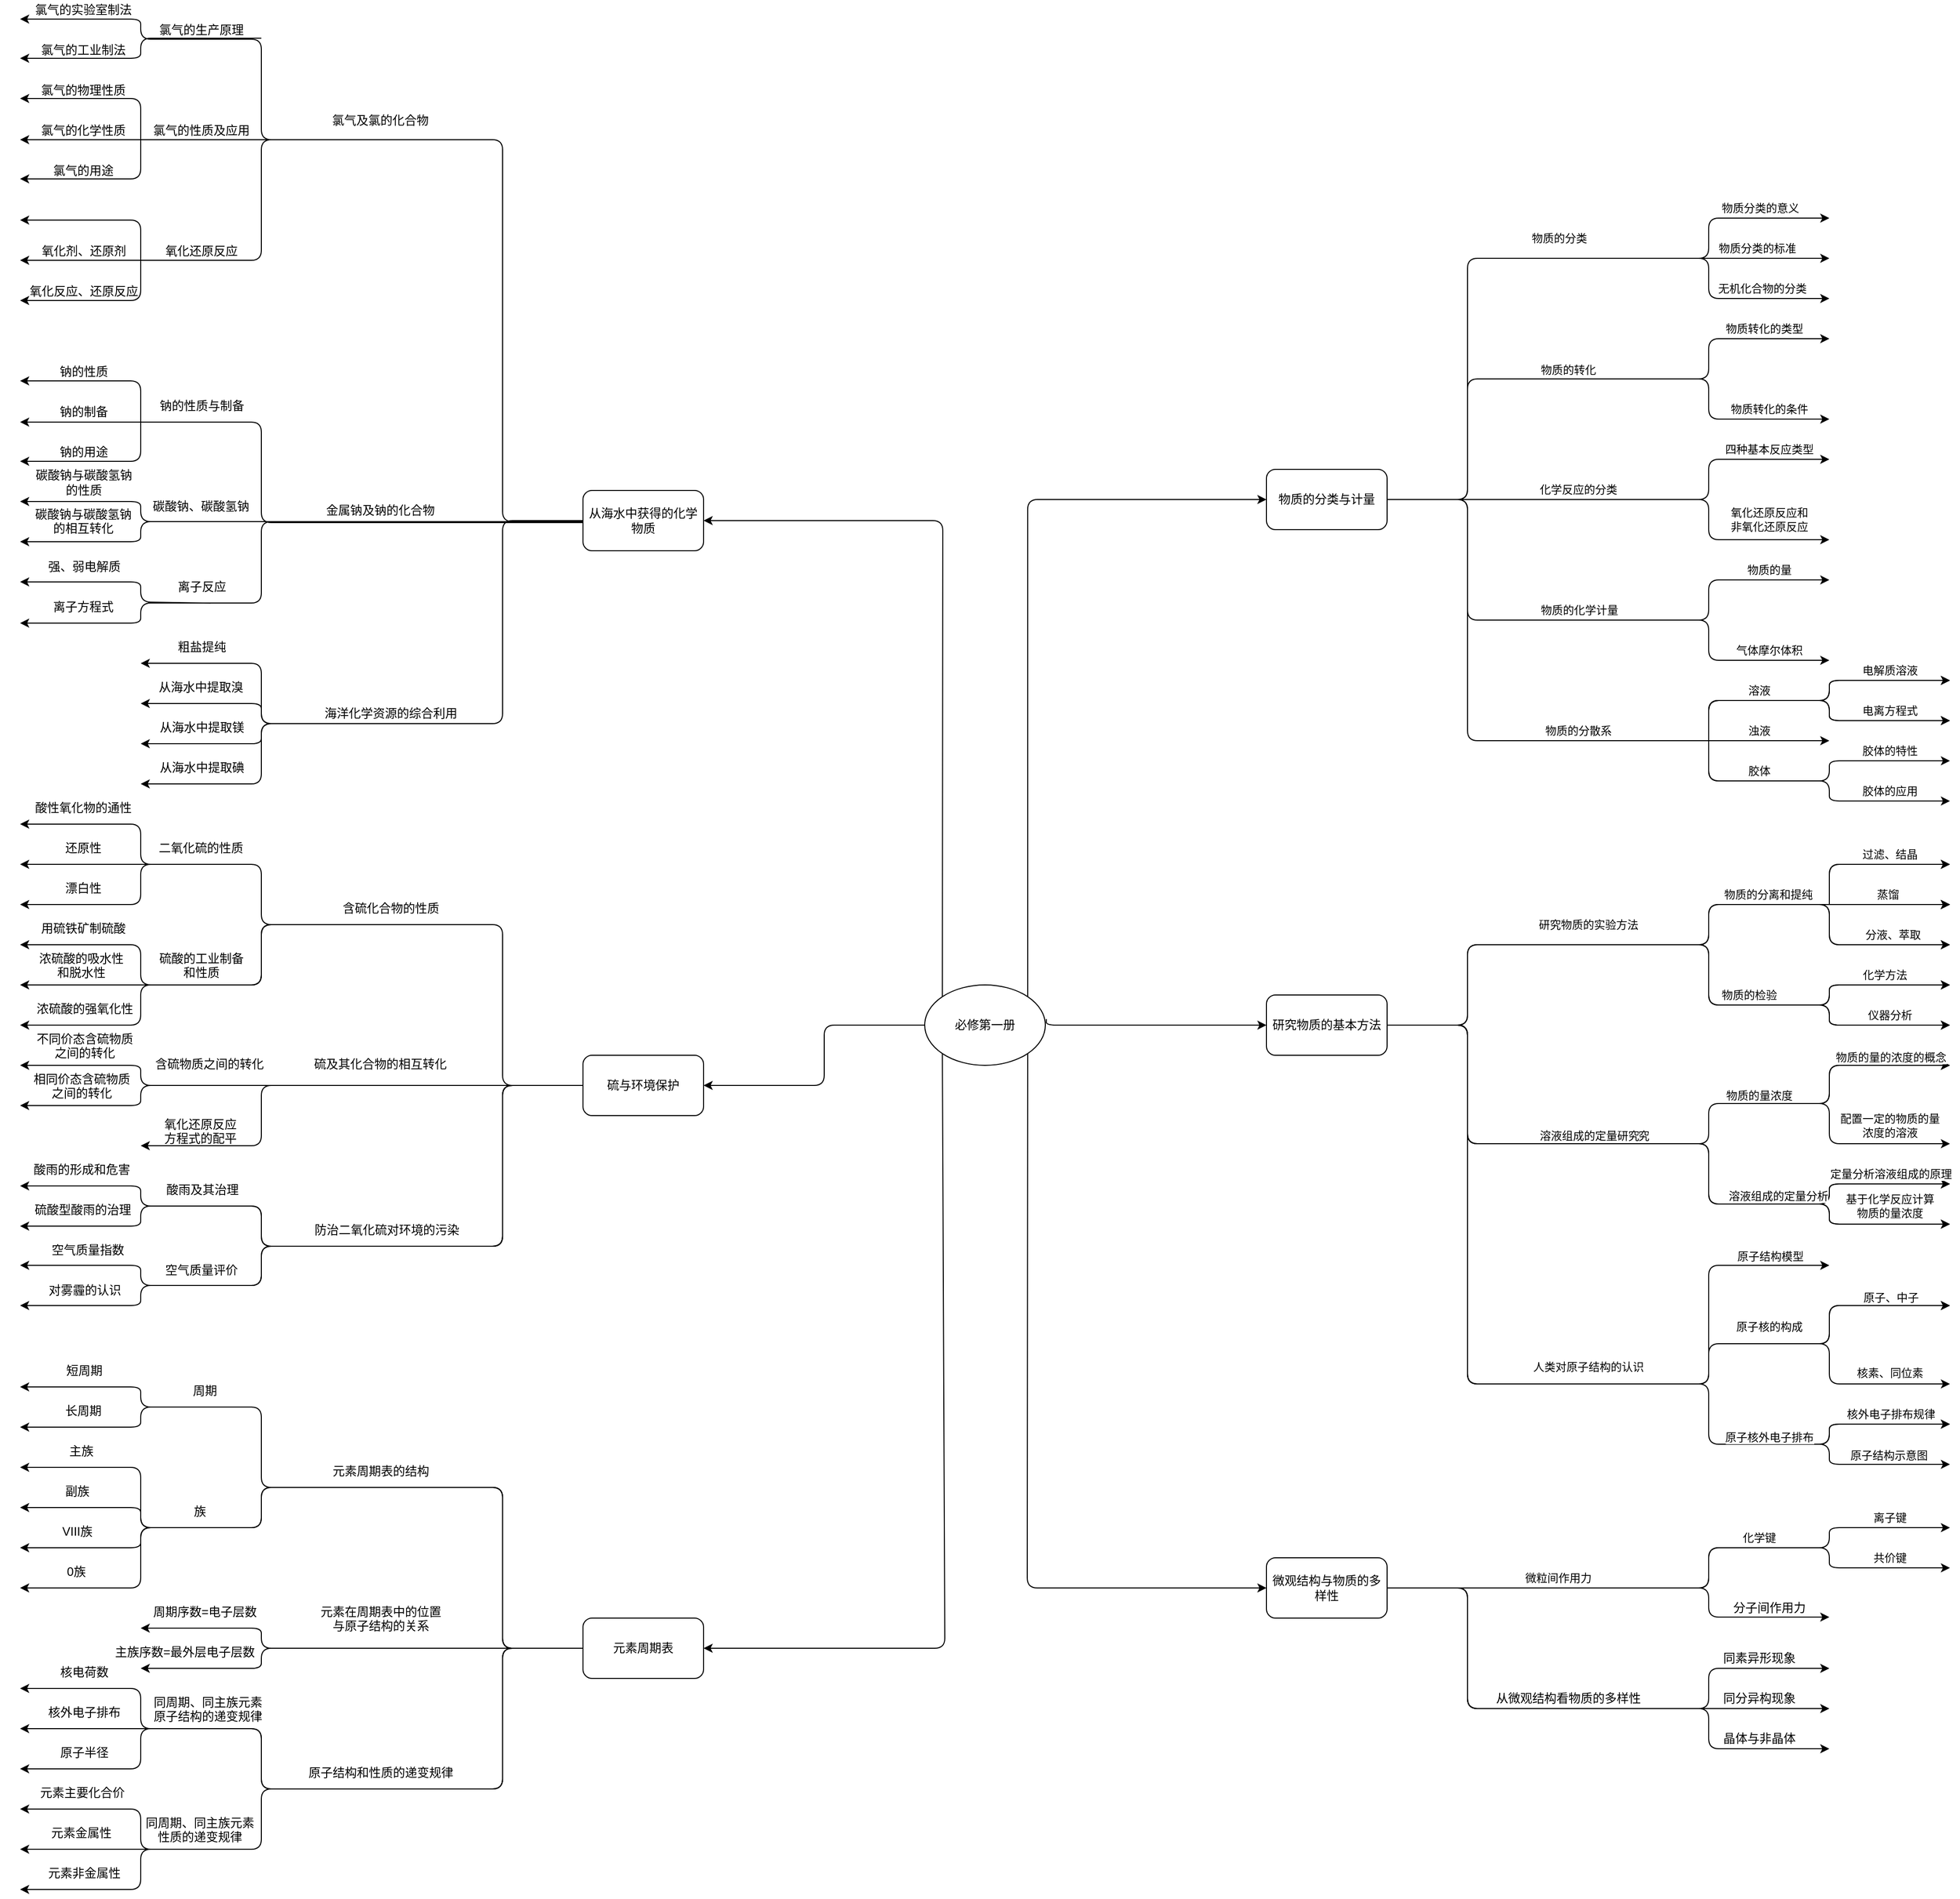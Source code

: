 <mxfile version="14.2.9" type="github">
  <diagram id="OlMQ8r9Cjyl36SM7t3xo" name="Page-1">
    <mxGraphModel dx="2523" dy="1950" grid="1" gridSize="10" guides="1" tooltips="1" connect="1" arrows="1" fold="1" page="1" pageScale="1" pageWidth="827" pageHeight="1169" math="0" shadow="0">
      <root>
        <mxCell id="0" />
        <mxCell id="1" parent="0" />
        <mxCell id="7EWgq0S61AGJvDN5Yk3w-1" value="必修第一册" style="ellipse;whiteSpace=wrap;html=1;" parent="1" vertex="1">
          <mxGeometry x="60" y="520" width="120" height="80" as="geometry" />
        </mxCell>
        <mxCell id="7EWgq0S61AGJvDN5Yk3w-2" value="" style="edgeStyle=segmentEdgeStyle;endArrow=classic;html=1;entryX=0;entryY=0.5;entryDx=0;entryDy=0;exitX=1;exitY=0;exitDx=0;exitDy=0;" parent="1" source="7EWgq0S61AGJvDN5Yk3w-1" target="qEaScAbRv6_QL6zA3PdD-2" edge="1">
          <mxGeometry width="50" height="50" relative="1" as="geometry">
            <mxPoint x="337" y="99" as="sourcePoint" />
            <mxPoint x="387" y="-3" as="targetPoint" />
            <Array as="points">
              <mxPoint x="162" y="37" />
            </Array>
          </mxGeometry>
        </mxCell>
        <mxCell id="7EWgq0S61AGJvDN5Yk3w-3" value="" style="edgeStyle=elbowEdgeStyle;elbow=vertical;endArrow=classic;html=1;exitX=1.008;exitY=0.425;exitDx=0;exitDy=0;entryX=0;entryY=0.5;entryDx=0;entryDy=0;exitPerimeter=0;" parent="1" source="7EWgq0S61AGJvDN5Yk3w-1" edge="1" target="-lf4UjEkGuIfoQJ0EiHT-22">
          <mxGeometry width="50" height="50" relative="1" as="geometry">
            <mxPoint x="327" y="410" as="sourcePoint" />
            <mxPoint x="397" y="550" as="targetPoint" />
            <Array as="points">
              <mxPoint x="360" y="560" />
            </Array>
          </mxGeometry>
        </mxCell>
        <mxCell id="qEaScAbRv6_QL6zA3PdD-2" value="物质的分类与计量" style="rounded=1;whiteSpace=wrap;html=1;" parent="1" vertex="1">
          <mxGeometry x="400" y="7" width="120" height="60" as="geometry" />
        </mxCell>
        <mxCell id="qEaScAbRv6_QL6zA3PdD-16" value="" style="endArrow=classic;html=1;exitX=1;exitY=0.5;exitDx=0;exitDy=0;" parent="1" source="qEaScAbRv6_QL6zA3PdD-2" edge="1">
          <mxGeometry width="50" height="50" relative="1" as="geometry">
            <mxPoint x="520" y="-3" as="sourcePoint" />
            <mxPoint x="960" y="-123" as="targetPoint" />
            <Array as="points">
              <mxPoint x="600" y="37" />
              <mxPoint x="600" y="-83" />
              <mxPoint x="840" y="-83" />
              <mxPoint x="840" y="-123" />
            </Array>
          </mxGeometry>
        </mxCell>
        <mxCell id="qEaScAbRv6_QL6zA3PdD-21" value="物质的转化" style="edgeLabel;html=1;align=center;verticalAlign=middle;resizable=0;points=[];" parent="qEaScAbRv6_QL6zA3PdD-16" vertex="1" connectable="0">
          <mxGeometry x="0.492" y="-1" relative="1" as="geometry">
            <mxPoint x="-141" y="-2" as="offset" />
          </mxGeometry>
        </mxCell>
        <mxCell id="qEaScAbRv6_QL6zA3PdD-34" value="物质转化的类型" style="edgeLabel;html=1;align=center;verticalAlign=middle;resizable=0;points=[];" parent="qEaScAbRv6_QL6zA3PdD-16" vertex="1" connectable="0">
          <mxGeometry x="0.743" y="-2" relative="1" as="geometry">
            <mxPoint x="12" y="-12" as="offset" />
          </mxGeometry>
        </mxCell>
        <mxCell id="qEaScAbRv6_QL6zA3PdD-17" value="" style="endArrow=classic;html=1;exitX=1;exitY=0.5;exitDx=0;exitDy=0;" parent="1" source="qEaScAbRv6_QL6zA3PdD-2" edge="1">
          <mxGeometry width="50" height="50" relative="1" as="geometry">
            <mxPoint x="570" y="187" as="sourcePoint" />
            <mxPoint x="960" y="-3" as="targetPoint" />
            <Array as="points">
              <mxPoint x="840" y="37" />
              <mxPoint x="840" y="-3" />
            </Array>
          </mxGeometry>
        </mxCell>
        <mxCell id="qEaScAbRv6_QL6zA3PdD-22" value="化学反应的分类" style="edgeLabel;html=1;align=center;verticalAlign=middle;resizable=0;points=[];" parent="qEaScAbRv6_QL6zA3PdD-17" vertex="1" connectable="0">
          <mxGeometry x="0.525" y="-2" relative="1" as="geometry">
            <mxPoint x="-136" y="28" as="offset" />
          </mxGeometry>
        </mxCell>
        <mxCell id="qEaScAbRv6_QL6zA3PdD-36" value="四种基本反应类型" style="edgeLabel;html=1;align=center;verticalAlign=middle;resizable=0;points=[];" parent="qEaScAbRv6_QL6zA3PdD-17" vertex="1" connectable="0">
          <mxGeometry x="0.688" y="3" relative="1" as="geometry">
            <mxPoint x="15" y="-7" as="offset" />
          </mxGeometry>
        </mxCell>
        <mxCell id="qEaScAbRv6_QL6zA3PdD-18" value="" style="endArrow=classic;html=1;exitX=1;exitY=0.5;exitDx=0;exitDy=0;" parent="1" source="qEaScAbRv6_QL6zA3PdD-2" edge="1">
          <mxGeometry width="50" height="50" relative="1" as="geometry">
            <mxPoint x="550" y="277" as="sourcePoint" />
            <mxPoint x="960" y="277" as="targetPoint" />
            <Array as="points">
              <mxPoint x="600" y="37" />
              <mxPoint x="600" y="277" />
            </Array>
          </mxGeometry>
        </mxCell>
        <mxCell id="qEaScAbRv6_QL6zA3PdD-24" value="物质的分散系" style="edgeLabel;html=1;align=center;verticalAlign=middle;resizable=0;points=[];" parent="qEaScAbRv6_QL6zA3PdD-18" vertex="1" connectable="0">
          <mxGeometry x="0.65" y="-2" relative="1" as="geometry">
            <mxPoint x="-131" y="-12" as="offset" />
          </mxGeometry>
        </mxCell>
        <mxCell id="-lf4UjEkGuIfoQJ0EiHT-6" value="浊液" style="edgeLabel;html=1;align=center;verticalAlign=middle;resizable=0;points=[];" vertex="1" connectable="0" parent="qEaScAbRv6_QL6zA3PdD-18">
          <mxGeometry x="0.888" y="-2" relative="1" as="geometry">
            <mxPoint x="-32" y="-12" as="offset" />
          </mxGeometry>
        </mxCell>
        <mxCell id="qEaScAbRv6_QL6zA3PdD-19" value="" style="endArrow=classic;html=1;exitX=1;exitY=0.5;exitDx=0;exitDy=0;" parent="1" source="qEaScAbRv6_QL6zA3PdD-2" edge="1">
          <mxGeometry width="50" height="50" relative="1" as="geometry">
            <mxPoint x="570" y="317" as="sourcePoint" />
            <mxPoint x="960" y="117" as="targetPoint" />
            <Array as="points">
              <mxPoint x="600" y="37" />
              <mxPoint x="600" y="157" />
              <mxPoint x="840" y="157" />
              <mxPoint x="840" y="117" />
            </Array>
          </mxGeometry>
        </mxCell>
        <mxCell id="qEaScAbRv6_QL6zA3PdD-23" value="物质的化学计量" style="edgeLabel;html=1;align=center;verticalAlign=middle;resizable=0;points=[];" parent="qEaScAbRv6_QL6zA3PdD-19" vertex="1" connectable="0">
          <mxGeometry x="0.758" y="-1" relative="1" as="geometry">
            <mxPoint x="-177" y="29" as="offset" />
          </mxGeometry>
        </mxCell>
        <mxCell id="-lf4UjEkGuIfoQJ0EiHT-1" value="物质的量" style="edgeLabel;html=1;align=center;verticalAlign=middle;resizable=0;points=[];" vertex="1" connectable="0" parent="qEaScAbRv6_QL6zA3PdD-19">
          <mxGeometry x="0.847" y="-2" relative="1" as="geometry">
            <mxPoint x="-14" y="-12" as="offset" />
          </mxGeometry>
        </mxCell>
        <mxCell id="qEaScAbRv6_QL6zA3PdD-25" value="" style="endArrow=classic;html=1;" parent="1" edge="1">
          <mxGeometry width="50" height="50" relative="1" as="geometry">
            <mxPoint x="760" y="-203" as="sourcePoint" />
            <mxPoint x="960" y="-243" as="targetPoint" />
            <Array as="points">
              <mxPoint x="840" y="-203" />
              <mxPoint x="840" y="-243" />
            </Array>
          </mxGeometry>
        </mxCell>
        <mxCell id="qEaScAbRv6_QL6zA3PdD-26" value="物质分类的意义" style="edgeLabel;html=1;align=center;verticalAlign=middle;resizable=0;points=[];" parent="qEaScAbRv6_QL6zA3PdD-25" vertex="1" connectable="0">
          <mxGeometry x="0.779" y="-2" relative="1" as="geometry">
            <mxPoint x="-43" y="-12" as="offset" />
          </mxGeometry>
        </mxCell>
        <mxCell id="qEaScAbRv6_QL6zA3PdD-27" value="" style="endArrow=classic;html=1;exitX=1;exitY=0.5;exitDx=0;exitDy=0;" parent="1" source="qEaScAbRv6_QL6zA3PdD-2" edge="1">
          <mxGeometry width="50" height="50" relative="1" as="geometry">
            <mxPoint x="520" y="-3" as="sourcePoint" />
            <mxPoint x="960" y="-203" as="targetPoint" />
            <Array as="points">
              <mxPoint x="600" y="37" />
              <mxPoint x="600" y="-203" />
            </Array>
          </mxGeometry>
        </mxCell>
        <mxCell id="qEaScAbRv6_QL6zA3PdD-28" value="物质分类的标准" style="edgeLabel;html=1;align=center;verticalAlign=middle;resizable=0;points=[];" parent="qEaScAbRv6_QL6zA3PdD-27" vertex="1" connectable="0">
          <mxGeometry x="0.427" y="-1" relative="1" as="geometry">
            <mxPoint x="123" y="-11" as="offset" />
          </mxGeometry>
        </mxCell>
        <mxCell id="qEaScAbRv6_QL6zA3PdD-31" value="物质的分类" style="edgeLabel;html=1;align=center;verticalAlign=middle;resizable=0;points=[];" parent="qEaScAbRv6_QL6zA3PdD-27" vertex="1" connectable="0">
          <mxGeometry x="0.209" y="2" relative="1" as="geometry">
            <mxPoint y="-18" as="offset" />
          </mxGeometry>
        </mxCell>
        <mxCell id="qEaScAbRv6_QL6zA3PdD-29" value="" style="endArrow=classic;html=1;" parent="1" edge="1">
          <mxGeometry width="50" height="50" relative="1" as="geometry">
            <mxPoint x="720" y="-203" as="sourcePoint" />
            <mxPoint x="960" y="-163" as="targetPoint" />
            <Array as="points">
              <mxPoint x="840" y="-203" />
              <mxPoint x="840" y="-163" />
            </Array>
          </mxGeometry>
        </mxCell>
        <mxCell id="qEaScAbRv6_QL6zA3PdD-30" value="无机化合物的分类" style="edgeLabel;html=1;align=center;verticalAlign=middle;resizable=0;points=[];" parent="qEaScAbRv6_QL6zA3PdD-29" vertex="1" connectable="0">
          <mxGeometry x="0.267" y="-5" relative="1" as="geometry">
            <mxPoint x="35" y="-15" as="offset" />
          </mxGeometry>
        </mxCell>
        <mxCell id="qEaScAbRv6_QL6zA3PdD-33" value="" style="endArrow=classic;html=1;" parent="1" edge="1">
          <mxGeometry width="50" height="50" relative="1" as="geometry">
            <mxPoint x="720" y="-83" as="sourcePoint" />
            <mxPoint x="960" y="-43" as="targetPoint" />
            <Array as="points">
              <mxPoint x="840" y="-83" />
              <mxPoint x="840" y="-43" />
            </Array>
          </mxGeometry>
        </mxCell>
        <mxCell id="qEaScAbRv6_QL6zA3PdD-35" value="物质转化的条件" style="edgeLabel;html=1;align=center;verticalAlign=middle;resizable=0;points=[];" parent="qEaScAbRv6_QL6zA3PdD-33" vertex="1" connectable="0">
          <mxGeometry x="0.714" y="-2" relative="1" as="geometry">
            <mxPoint x="-20" y="-12" as="offset" />
          </mxGeometry>
        </mxCell>
        <mxCell id="qEaScAbRv6_QL6zA3PdD-37" value="" style="endArrow=classic;html=1;" parent="1" edge="1">
          <mxGeometry width="50" height="50" relative="1" as="geometry">
            <mxPoint x="760" y="37" as="sourcePoint" />
            <mxPoint x="960" y="77" as="targetPoint" />
            <Array as="points">
              <mxPoint x="840" y="37" />
              <mxPoint x="840" y="77" />
            </Array>
          </mxGeometry>
        </mxCell>
        <mxCell id="qEaScAbRv6_QL6zA3PdD-38" value="&lt;div&gt;氧化还原反应和&lt;/div&gt;&lt;div&gt;非氧化还原反应&lt;br&gt;&lt;/div&gt;" style="edgeLabel;html=1;align=center;verticalAlign=middle;resizable=0;points=[];" parent="qEaScAbRv6_QL6zA3PdD-37" vertex="1" connectable="0">
          <mxGeometry x="0.725" y="-3" relative="1" as="geometry">
            <mxPoint x="-27" y="-23" as="offset" />
          </mxGeometry>
        </mxCell>
        <mxCell id="-lf4UjEkGuIfoQJ0EiHT-2" value="" style="endArrow=classic;html=1;fontFamily=Helvetica;fontSize=11;fontColor=#000000;align=center;strokeColor=#000000;" edge="1" parent="1">
          <mxGeometry width="50" height="50" relative="1" as="geometry">
            <mxPoint x="720" y="157" as="sourcePoint" />
            <mxPoint x="960" y="197" as="targetPoint" />
            <Array as="points">
              <mxPoint x="840" y="157" />
              <mxPoint x="840" y="197" />
            </Array>
          </mxGeometry>
        </mxCell>
        <mxCell id="-lf4UjEkGuIfoQJ0EiHT-3" value="气体摩尔体积" style="edgeLabel;html=1;align=center;verticalAlign=middle;resizable=0;points=[];" vertex="1" connectable="0" parent="-lf4UjEkGuIfoQJ0EiHT-2">
          <mxGeometry x="0.757" y="2" relative="1" as="geometry">
            <mxPoint x="-26" y="-8" as="offset" />
          </mxGeometry>
        </mxCell>
        <mxCell id="-lf4UjEkGuIfoQJ0EiHT-4" value="" style="endArrow=classic;html=1;" edge="1" parent="1">
          <mxGeometry width="50" height="50" relative="1" as="geometry">
            <mxPoint x="840" y="277" as="sourcePoint" />
            <mxPoint x="1080" y="257" as="targetPoint" />
            <Array as="points">
              <mxPoint x="840" y="237" />
              <mxPoint x="960" y="237" />
              <mxPoint x="960" y="257" />
            </Array>
          </mxGeometry>
        </mxCell>
        <mxCell id="-lf4UjEkGuIfoQJ0EiHT-5" value="溶液" style="edgeLabel;html=1;align=center;verticalAlign=middle;resizable=0;points=[];" vertex="1" connectable="0" parent="-lf4UjEkGuIfoQJ0EiHT-4">
          <mxGeometry x="0.125" y="-2" relative="1" as="geometry">
            <mxPoint x="-68" y="-19" as="offset" />
          </mxGeometry>
        </mxCell>
        <mxCell id="-lf4UjEkGuIfoQJ0EiHT-9" value="电离方程式" style="edgeLabel;html=1;align=center;verticalAlign=middle;resizable=0;points=[];" vertex="1" connectable="0" parent="-lf4UjEkGuIfoQJ0EiHT-4">
          <mxGeometry x="0.48" relative="1" as="geometry">
            <mxPoint x="18" y="-10" as="offset" />
          </mxGeometry>
        </mxCell>
        <mxCell id="-lf4UjEkGuIfoQJ0EiHT-10" value="" style="endArrow=classic;html=1;" edge="1" parent="1">
          <mxGeometry width="50" height="50" relative="1" as="geometry">
            <mxPoint x="840" y="277" as="sourcePoint" />
            <mxPoint x="1080" y="217" as="targetPoint" />
            <Array as="points">
              <mxPoint x="840" y="237" />
              <mxPoint x="960" y="237" />
              <mxPoint x="960" y="217" />
            </Array>
          </mxGeometry>
        </mxCell>
        <mxCell id="-lf4UjEkGuIfoQJ0EiHT-11" value="电解质溶液" style="edgeLabel;html=1;align=center;verticalAlign=middle;resizable=0;points=[];" vertex="1" connectable="0" parent="-lf4UjEkGuIfoQJ0EiHT-10">
          <mxGeometry x="0.507" relative="1" as="geometry">
            <mxPoint x="14" y="-10" as="offset" />
          </mxGeometry>
        </mxCell>
        <mxCell id="-lf4UjEkGuIfoQJ0EiHT-12" value="" style="endArrow=classic;html=1;" edge="1" parent="1">
          <mxGeometry width="50" height="50" relative="1" as="geometry">
            <mxPoint x="840" y="277" as="sourcePoint" />
            <mxPoint x="1080" y="257" as="targetPoint" />
            <Array as="points">
              <mxPoint x="840" y="237" />
              <mxPoint x="960" y="237" />
              <mxPoint x="960" y="257" />
            </Array>
          </mxGeometry>
        </mxCell>
        <mxCell id="-lf4UjEkGuIfoQJ0EiHT-13" value="溶液" style="edgeLabel;html=1;align=center;verticalAlign=middle;resizable=0;points=[];" vertex="1" connectable="0" parent="-lf4UjEkGuIfoQJ0EiHT-12">
          <mxGeometry x="0.125" y="-2" relative="1" as="geometry">
            <mxPoint x="-68" y="-19" as="offset" />
          </mxGeometry>
        </mxCell>
        <mxCell id="-lf4UjEkGuIfoQJ0EiHT-14" value="电离方程式" style="edgeLabel;html=1;align=center;verticalAlign=middle;resizable=0;points=[];" vertex="1" connectable="0" parent="-lf4UjEkGuIfoQJ0EiHT-12">
          <mxGeometry x="0.48" relative="1" as="geometry">
            <mxPoint x="18" y="-10" as="offset" />
          </mxGeometry>
        </mxCell>
        <mxCell id="-lf4UjEkGuIfoQJ0EiHT-15" value="" style="endArrow=classic;html=1;" edge="1" parent="1">
          <mxGeometry width="50" height="50" relative="1" as="geometry">
            <mxPoint x="840" y="277" as="sourcePoint" />
            <mxPoint x="1080" y="217" as="targetPoint" />
            <Array as="points">
              <mxPoint x="840" y="237" />
              <mxPoint x="960" y="237" />
              <mxPoint x="960" y="217" />
            </Array>
          </mxGeometry>
        </mxCell>
        <mxCell id="-lf4UjEkGuIfoQJ0EiHT-16" value="电解质溶液" style="edgeLabel;html=1;align=center;verticalAlign=middle;resizable=0;points=[];" vertex="1" connectable="0" parent="-lf4UjEkGuIfoQJ0EiHT-15">
          <mxGeometry x="0.507" relative="1" as="geometry">
            <mxPoint x="14" y="-10" as="offset" />
          </mxGeometry>
        </mxCell>
        <mxCell id="-lf4UjEkGuIfoQJ0EiHT-17" value="" style="endArrow=classic;html=1;" edge="1" parent="1">
          <mxGeometry width="50" height="50" relative="1" as="geometry">
            <mxPoint x="840" y="277" as="sourcePoint" />
            <mxPoint x="1080" y="337" as="targetPoint" />
            <Array as="points">
              <mxPoint x="840" y="317" />
              <mxPoint x="960" y="317" />
              <mxPoint x="960" y="337" />
            </Array>
          </mxGeometry>
        </mxCell>
        <mxCell id="-lf4UjEkGuIfoQJ0EiHT-18" value="胶体" style="edgeLabel;html=1;align=center;verticalAlign=middle;resizable=0;points=[];" vertex="1" connectable="0" parent="-lf4UjEkGuIfoQJ0EiHT-17">
          <mxGeometry x="0.125" y="-2" relative="1" as="geometry">
            <mxPoint x="-68" y="-19" as="offset" />
          </mxGeometry>
        </mxCell>
        <mxCell id="-lf4UjEkGuIfoQJ0EiHT-19" value="胶体的应用" style="edgeLabel;html=1;align=center;verticalAlign=middle;resizable=0;points=[];" vertex="1" connectable="0" parent="-lf4UjEkGuIfoQJ0EiHT-17">
          <mxGeometry x="0.48" relative="1" as="geometry">
            <mxPoint x="18" y="-10" as="offset" />
          </mxGeometry>
        </mxCell>
        <mxCell id="-lf4UjEkGuIfoQJ0EiHT-20" value="" style="endArrow=classic;html=1;" edge="1" parent="1">
          <mxGeometry width="50" height="50" relative="1" as="geometry">
            <mxPoint x="840" y="277" as="sourcePoint" />
            <mxPoint x="1080" y="297" as="targetPoint" />
            <Array as="points">
              <mxPoint x="840" y="317" />
              <mxPoint x="960" y="317" />
              <mxPoint x="960" y="297" />
            </Array>
          </mxGeometry>
        </mxCell>
        <mxCell id="-lf4UjEkGuIfoQJ0EiHT-21" value="胶体的特性" style="edgeLabel;html=1;align=center;verticalAlign=middle;resizable=0;points=[];" vertex="1" connectable="0" parent="-lf4UjEkGuIfoQJ0EiHT-20">
          <mxGeometry x="0.507" relative="1" as="geometry">
            <mxPoint x="14" y="-10" as="offset" />
          </mxGeometry>
        </mxCell>
        <mxCell id="-lf4UjEkGuIfoQJ0EiHT-22" value="研究物质的基本方法" style="rounded=1;whiteSpace=wrap;html=1;" vertex="1" parent="1">
          <mxGeometry x="400" y="530" width="120" height="60" as="geometry" />
        </mxCell>
        <mxCell id="-lf4UjEkGuIfoQJ0EiHT-23" value="" style="endArrow=classic;html=1;exitX=1;exitY=0.5;exitDx=0;exitDy=0;" edge="1" parent="1" source="-lf4UjEkGuIfoQJ0EiHT-22">
          <mxGeometry width="50" height="50" relative="1" as="geometry">
            <mxPoint x="570" y="380" as="sourcePoint" />
            <mxPoint x="1080" y="440" as="targetPoint" />
            <Array as="points">
              <mxPoint x="600" y="560" />
              <mxPoint x="600" y="480" />
              <mxPoint x="720" y="480" />
              <mxPoint x="840" y="480" />
              <mxPoint x="840" y="440" />
            </Array>
          </mxGeometry>
        </mxCell>
        <mxCell id="-lf4UjEkGuIfoQJ0EiHT-24" value="研究物质的实验方法" style="edgeLabel;html=1;align=center;verticalAlign=middle;resizable=0;points=[];" vertex="1" connectable="0" parent="-lf4UjEkGuIfoQJ0EiHT-23">
          <mxGeometry x="0.253" y="-1" relative="1" as="geometry">
            <mxPoint x="-121" y="5.71" as="offset" />
          </mxGeometry>
        </mxCell>
        <mxCell id="-lf4UjEkGuIfoQJ0EiHT-29" value="" style="endArrow=classic;html=1;" edge="1" parent="1">
          <mxGeometry width="50" height="50" relative="1" as="geometry">
            <mxPoint x="860" y="440" as="sourcePoint" />
            <mxPoint x="1080" y="440" as="targetPoint" />
          </mxGeometry>
        </mxCell>
        <mxCell id="-lf4UjEkGuIfoQJ0EiHT-30" value="蒸馏" style="edgeLabel;html=1;align=center;verticalAlign=middle;resizable=0;points=[];" vertex="1" connectable="0" parent="-lf4UjEkGuIfoQJ0EiHT-29">
          <mxGeometry x="0.433" y="3" relative="1" as="geometry">
            <mxPoint y="-7" as="offset" />
          </mxGeometry>
        </mxCell>
        <mxCell id="-lf4UjEkGuIfoQJ0EiHT-31" value="物质的分离和提纯" style="edgeLabel;html=1;align=center;verticalAlign=middle;resizable=0;points=[];" vertex="1" connectable="0" parent="-lf4UjEkGuIfoQJ0EiHT-29">
          <mxGeometry x="-0.553" y="-2" relative="1" as="geometry">
            <mxPoint x="-10.0" y="-12" as="offset" />
          </mxGeometry>
        </mxCell>
        <mxCell id="-lf4UjEkGuIfoQJ0EiHT-32" value="过滤、结晶" style="endArrow=classic;html=1;" edge="1" parent="1">
          <mxGeometry x="0.25" y="10" width="50" height="50" relative="1" as="geometry">
            <mxPoint x="960" y="440" as="sourcePoint" />
            <mxPoint x="1080" y="400" as="targetPoint" />
            <Array as="points">
              <mxPoint x="960" y="400" />
            </Array>
            <mxPoint as="offset" />
          </mxGeometry>
        </mxCell>
        <mxCell id="-lf4UjEkGuIfoQJ0EiHT-33" value="" style="endArrow=classic;html=1;" edge="1" parent="1">
          <mxGeometry width="50" height="50" relative="1" as="geometry">
            <mxPoint x="860" y="440" as="sourcePoint" />
            <mxPoint x="1080" y="480" as="targetPoint" />
            <Array as="points">
              <mxPoint x="960" y="440" />
              <mxPoint x="960" y="480" />
            </Array>
          </mxGeometry>
        </mxCell>
        <mxCell id="-lf4UjEkGuIfoQJ0EiHT-34" value="分液、萃取" style="edgeLabel;html=1;align=center;verticalAlign=middle;resizable=0;points=[];" vertex="1" connectable="0" parent="-lf4UjEkGuIfoQJ0EiHT-33">
          <mxGeometry x="0.752" y="3" relative="1" as="geometry">
            <mxPoint x="-25" y="-7" as="offset" />
          </mxGeometry>
        </mxCell>
        <mxCell id="-lf4UjEkGuIfoQJ0EiHT-36" value="" style="endArrow=classic;html=1;" edge="1" parent="1">
          <mxGeometry width="50" height="50" relative="1" as="geometry">
            <mxPoint x="900" y="540" as="sourcePoint" />
            <mxPoint x="1080" y="520" as="targetPoint" />
            <Array as="points">
              <mxPoint x="960" y="540" />
              <mxPoint x="960" y="520" />
            </Array>
          </mxGeometry>
        </mxCell>
        <mxCell id="-lf4UjEkGuIfoQJ0EiHT-38" value="化学方法" style="edgeLabel;html=1;align=center;verticalAlign=middle;resizable=0;points=[];" vertex="1" connectable="0" parent="-lf4UjEkGuIfoQJ0EiHT-36">
          <mxGeometry x="0.475" y="-1" relative="1" as="geometry">
            <mxPoint x="-12.86" y="-11" as="offset" />
          </mxGeometry>
        </mxCell>
        <mxCell id="-lf4UjEkGuIfoQJ0EiHT-37" value="物质的检验" style="endArrow=classic;html=1;" edge="1" parent="1">
          <mxGeometry x="0.064" y="10" width="50" height="50" relative="1" as="geometry">
            <mxPoint x="690" y="480" as="sourcePoint" />
            <mxPoint x="1080" y="560" as="targetPoint" />
            <Array as="points">
              <mxPoint x="840" y="480" />
              <mxPoint x="840" y="540" />
              <mxPoint x="960" y="540" />
              <mxPoint x="960" y="560" />
            </Array>
            <mxPoint as="offset" />
          </mxGeometry>
        </mxCell>
        <mxCell id="-lf4UjEkGuIfoQJ0EiHT-39" value="仪器分析" style="edgeLabel;html=1;align=center;verticalAlign=middle;resizable=0;points=[];" vertex="1" connectable="0" parent="-lf4UjEkGuIfoQJ0EiHT-37">
          <mxGeometry x="0.681" y="3" relative="1" as="geometry">
            <mxPoint x="14.29" y="-7" as="offset" />
          </mxGeometry>
        </mxCell>
        <mxCell id="-lf4UjEkGuIfoQJ0EiHT-46" value="&lt;div&gt;物质的量的浓度的概念&lt;/div&gt;" style="endArrow=classic;html=1;" edge="1" parent="1">
          <mxGeometry x="0.52" y="8" width="50" height="50" relative="1" as="geometry">
            <mxPoint x="870" y="638" as="sourcePoint" />
            <mxPoint x="1080" y="600" as="targetPoint" />
            <Array as="points">
              <mxPoint x="960" y="638" />
              <mxPoint x="960" y="600" />
            </Array>
            <mxPoint as="offset" />
          </mxGeometry>
        </mxCell>
        <mxCell id="-lf4UjEkGuIfoQJ0EiHT-47" value="" style="endArrow=classic;html=1;exitX=1;exitY=0.5;exitDx=0;exitDy=0;" edge="1" parent="1" source="-lf4UjEkGuIfoQJ0EiHT-22">
          <mxGeometry width="50" height="50" relative="1" as="geometry">
            <mxPoint x="530" y="678" as="sourcePoint" />
            <mxPoint x="1080" y="678" as="targetPoint" />
            <Array as="points">
              <mxPoint x="600" y="560" />
              <mxPoint x="600" y="678" />
              <mxPoint x="840" y="678" />
              <mxPoint x="840" y="638" />
              <mxPoint x="960" y="638" />
              <mxPoint x="960" y="678" />
            </Array>
          </mxGeometry>
        </mxCell>
        <mxCell id="-lf4UjEkGuIfoQJ0EiHT-48" value="&lt;div&gt;配置一定的物质的量&lt;/div&gt;&lt;div&gt;浓度的溶液&lt;/div&gt;" style="edgeLabel;html=1;align=center;verticalAlign=middle;resizable=0;points=[];" vertex="1" connectable="0" parent="-lf4UjEkGuIfoQJ0EiHT-47">
          <mxGeometry x="0.752" y="3" relative="1" as="geometry">
            <mxPoint x="33.71" y="-15" as="offset" />
          </mxGeometry>
        </mxCell>
        <mxCell id="-lf4UjEkGuIfoQJ0EiHT-55" value="物质的量浓度" style="edgeLabel;html=1;align=center;verticalAlign=middle;resizable=0;points=[];" vertex="1" connectable="0" parent="-lf4UjEkGuIfoQJ0EiHT-47">
          <mxGeometry x="0.244" y="-1" relative="1" as="geometry">
            <mxPoint x="49" y="-14.57" as="offset" />
          </mxGeometry>
        </mxCell>
        <mxCell id="-lf4UjEkGuIfoQJ0EiHT-49" value="" style="endArrow=classic;html=1;" edge="1" parent="1">
          <mxGeometry width="50" height="50" relative="1" as="geometry">
            <mxPoint x="900" y="738" as="sourcePoint" />
            <mxPoint x="1080" y="718" as="targetPoint" />
            <Array as="points">
              <mxPoint x="960" y="738" />
              <mxPoint x="960" y="718" />
            </Array>
          </mxGeometry>
        </mxCell>
        <mxCell id="-lf4UjEkGuIfoQJ0EiHT-50" value="定量分析溶液组成的原理" style="edgeLabel;html=1;align=center;verticalAlign=middle;resizable=0;points=[];" vertex="1" connectable="0" parent="-lf4UjEkGuIfoQJ0EiHT-49">
          <mxGeometry x="0.475" y="-1" relative="1" as="geometry">
            <mxPoint x="-7.14" y="-11" as="offset" />
          </mxGeometry>
        </mxCell>
        <mxCell id="-lf4UjEkGuIfoQJ0EiHT-51" value="溶液组成的定量分析" style="endArrow=classic;html=1;exitX=1;exitY=0.5;exitDx=0;exitDy=0;" edge="1" parent="1" source="-lf4UjEkGuIfoQJ0EiHT-22">
          <mxGeometry x="0.499" y="8" width="50" height="50" relative="1" as="geometry">
            <mxPoint x="690" y="678" as="sourcePoint" />
            <mxPoint x="1080" y="758" as="targetPoint" />
            <Array as="points">
              <mxPoint x="600" y="560" />
              <mxPoint x="600" y="678" />
              <mxPoint x="840" y="678" />
              <mxPoint x="840" y="738" />
              <mxPoint x="960" y="738" />
              <mxPoint x="960" y="758" />
            </Array>
            <mxPoint x="-1" as="offset" />
          </mxGeometry>
        </mxCell>
        <mxCell id="-lf4UjEkGuIfoQJ0EiHT-52" value="&lt;div&gt;基于化学反应计算&lt;/div&gt;&lt;div&gt;物质的量浓度&lt;/div&gt;" style="edgeLabel;html=1;align=center;verticalAlign=middle;resizable=0;points=[];" vertex="1" connectable="0" parent="-lf4UjEkGuIfoQJ0EiHT-51">
          <mxGeometry x="0.681" y="3" relative="1" as="geometry">
            <mxPoint x="57" y="-17.14" as="offset" />
          </mxGeometry>
        </mxCell>
        <mxCell id="-lf4UjEkGuIfoQJ0EiHT-54" value="溶液组成的定量研究 " style="edgeLabel;html=1;align=center;verticalAlign=middle;resizable=0;points=[];" vertex="1" connectable="0" parent="-lf4UjEkGuIfoQJ0EiHT-51">
          <mxGeometry x="-0.309" y="-1" relative="1" as="geometry">
            <mxPoint x="66.57" y="-9.62" as="offset" />
          </mxGeometry>
        </mxCell>
        <mxCell id="-lf4UjEkGuIfoQJ0EiHT-56" value="" style="endArrow=classic;html=1;exitX=1;exitY=0.5;exitDx=0;exitDy=0;" edge="1" parent="1">
          <mxGeometry width="50" height="50" relative="1" as="geometry">
            <mxPoint x="520" y="560" as="sourcePoint" />
            <mxPoint x="1080" y="440" as="targetPoint" />
            <Array as="points">
              <mxPoint x="600" y="560" />
              <mxPoint x="600" y="480" />
              <mxPoint x="720" y="480" />
              <mxPoint x="840" y="480" />
              <mxPoint x="840" y="440" />
            </Array>
          </mxGeometry>
        </mxCell>
        <mxCell id="-lf4UjEkGuIfoQJ0EiHT-57" value="研究物质的实验方法" style="edgeLabel;html=1;align=center;verticalAlign=middle;resizable=0;points=[];" vertex="1" connectable="0" parent="-lf4UjEkGuIfoQJ0EiHT-56">
          <mxGeometry x="0.253" y="-1" relative="1" as="geometry">
            <mxPoint x="-121" y="5.71" as="offset" />
          </mxGeometry>
        </mxCell>
        <mxCell id="-lf4UjEkGuIfoQJ0EiHT-58" value="" style="endArrow=classic;html=1;" edge="1" parent="1">
          <mxGeometry width="50" height="50" relative="1" as="geometry">
            <mxPoint x="860" y="440" as="sourcePoint" />
            <mxPoint x="1080" y="440" as="targetPoint" />
          </mxGeometry>
        </mxCell>
        <mxCell id="-lf4UjEkGuIfoQJ0EiHT-59" value="蒸馏" style="edgeLabel;html=1;align=center;verticalAlign=middle;resizable=0;points=[];" vertex="1" connectable="0" parent="-lf4UjEkGuIfoQJ0EiHT-58">
          <mxGeometry x="0.433" y="3" relative="1" as="geometry">
            <mxPoint y="-7" as="offset" />
          </mxGeometry>
        </mxCell>
        <mxCell id="-lf4UjEkGuIfoQJ0EiHT-60" value="物质的分离和提纯" style="edgeLabel;html=1;align=center;verticalAlign=middle;resizable=0;points=[];" vertex="1" connectable="0" parent="-lf4UjEkGuIfoQJ0EiHT-58">
          <mxGeometry x="-0.553" y="-2" relative="1" as="geometry">
            <mxPoint x="-10.0" y="-12" as="offset" />
          </mxGeometry>
        </mxCell>
        <mxCell id="-lf4UjEkGuIfoQJ0EiHT-61" value="过滤、结晶" style="endArrow=classic;html=1;" edge="1" parent="1">
          <mxGeometry x="0.25" y="10" width="50" height="50" relative="1" as="geometry">
            <mxPoint x="960" y="440" as="sourcePoint" />
            <mxPoint x="1080" y="400" as="targetPoint" />
            <Array as="points">
              <mxPoint x="960" y="400" />
            </Array>
            <mxPoint as="offset" />
          </mxGeometry>
        </mxCell>
        <mxCell id="-lf4UjEkGuIfoQJ0EiHT-62" value="" style="endArrow=classic;html=1;" edge="1" parent="1">
          <mxGeometry width="50" height="50" relative="1" as="geometry">
            <mxPoint x="860" y="440" as="sourcePoint" />
            <mxPoint x="1080" y="480" as="targetPoint" />
            <Array as="points">
              <mxPoint x="960" y="440" />
              <mxPoint x="960" y="480" />
            </Array>
          </mxGeometry>
        </mxCell>
        <mxCell id="-lf4UjEkGuIfoQJ0EiHT-63" value="分液、萃取" style="edgeLabel;html=1;align=center;verticalAlign=middle;resizable=0;points=[];" vertex="1" connectable="0" parent="-lf4UjEkGuIfoQJ0EiHT-62">
          <mxGeometry x="0.752" y="3" relative="1" as="geometry">
            <mxPoint x="-25" y="-7" as="offset" />
          </mxGeometry>
        </mxCell>
        <mxCell id="-lf4UjEkGuIfoQJ0EiHT-64" value="" style="endArrow=classic;html=1;" edge="1" parent="1">
          <mxGeometry width="50" height="50" relative="1" as="geometry">
            <mxPoint x="900" y="540" as="sourcePoint" />
            <mxPoint x="1080" y="520" as="targetPoint" />
            <Array as="points">
              <mxPoint x="960" y="540" />
              <mxPoint x="960" y="520" />
            </Array>
          </mxGeometry>
        </mxCell>
        <mxCell id="-lf4UjEkGuIfoQJ0EiHT-65" value="化学方法" style="edgeLabel;html=1;align=center;verticalAlign=middle;resizable=0;points=[];" vertex="1" connectable="0" parent="-lf4UjEkGuIfoQJ0EiHT-64">
          <mxGeometry x="0.475" y="-1" relative="1" as="geometry">
            <mxPoint x="-12.86" y="-11" as="offset" />
          </mxGeometry>
        </mxCell>
        <mxCell id="-lf4UjEkGuIfoQJ0EiHT-66" value="物质的检验" style="endArrow=classic;html=1;" edge="1" parent="1">
          <mxGeometry x="0.064" y="10" width="50" height="50" relative="1" as="geometry">
            <mxPoint x="690" y="480" as="sourcePoint" />
            <mxPoint x="1080" y="560" as="targetPoint" />
            <Array as="points">
              <mxPoint x="840" y="480" />
              <mxPoint x="840" y="540" />
              <mxPoint x="960" y="540" />
              <mxPoint x="960" y="560" />
            </Array>
            <mxPoint as="offset" />
          </mxGeometry>
        </mxCell>
        <mxCell id="-lf4UjEkGuIfoQJ0EiHT-67" value="仪器分析" style="edgeLabel;html=1;align=center;verticalAlign=middle;resizable=0;points=[];" vertex="1" connectable="0" parent="-lf4UjEkGuIfoQJ0EiHT-66">
          <mxGeometry x="0.681" y="3" relative="1" as="geometry">
            <mxPoint x="14.29" y="-7" as="offset" />
          </mxGeometry>
        </mxCell>
        <mxCell id="-lf4UjEkGuIfoQJ0EiHT-68" value="&lt;div&gt;物质的量的浓度的概念&lt;/div&gt;" style="endArrow=classic;html=1;" edge="1" parent="1">
          <mxGeometry x="0.52" y="8" width="50" height="50" relative="1" as="geometry">
            <mxPoint x="870" y="638" as="sourcePoint" />
            <mxPoint x="1080" y="600" as="targetPoint" />
            <Array as="points">
              <mxPoint x="960" y="638" />
              <mxPoint x="960" y="600" />
            </Array>
            <mxPoint as="offset" />
          </mxGeometry>
        </mxCell>
        <mxCell id="-lf4UjEkGuIfoQJ0EiHT-69" value="&lt;div&gt;配置一定的物质的量&lt;/div&gt;&lt;div&gt;浓度的溶液&lt;/div&gt;" style="edgeLabel;html=1;align=center;verticalAlign=middle;resizable=0;points=[];" vertex="1" connectable="0" parent="1">
          <mxGeometry x="1019.996" y="660" as="geometry" />
        </mxCell>
        <mxCell id="-lf4UjEkGuIfoQJ0EiHT-70" value="物质的量浓度" style="edgeLabel;html=1;align=center;verticalAlign=middle;resizable=0;points=[];" vertex="1" connectable="0" parent="1">
          <mxGeometry x="890" y="630.001" as="geometry" />
        </mxCell>
        <mxCell id="-lf4UjEkGuIfoQJ0EiHT-71" value="" style="endArrow=classic;html=1;" edge="1" parent="1">
          <mxGeometry width="50" height="50" relative="1" as="geometry">
            <mxPoint x="900" y="738" as="sourcePoint" />
            <mxPoint x="1080" y="718" as="targetPoint" />
            <Array as="points">
              <mxPoint x="960" y="738" />
              <mxPoint x="960" y="718" />
            </Array>
          </mxGeometry>
        </mxCell>
        <mxCell id="-lf4UjEkGuIfoQJ0EiHT-72" value="定量分析溶液组成的原理" style="edgeLabel;html=1;align=center;verticalAlign=middle;resizable=0;points=[];" vertex="1" connectable="0" parent="-lf4UjEkGuIfoQJ0EiHT-71">
          <mxGeometry x="0.475" y="-1" relative="1" as="geometry">
            <mxPoint x="-7.14" y="-11" as="offset" />
          </mxGeometry>
        </mxCell>
        <mxCell id="-lf4UjEkGuIfoQJ0EiHT-73" value="溶液组成的定量分析" style="endArrow=classic;html=1;exitX=1;exitY=0.5;exitDx=0;exitDy=0;" edge="1" parent="1">
          <mxGeometry x="0.499" y="8" width="50" height="50" relative="1" as="geometry">
            <mxPoint x="520" y="560" as="sourcePoint" />
            <mxPoint x="1080" y="758" as="targetPoint" />
            <Array as="points">
              <mxPoint x="600" y="560" />
              <mxPoint x="600" y="678" />
              <mxPoint x="840" y="678" />
              <mxPoint x="840" y="738" />
              <mxPoint x="960" y="738" />
              <mxPoint x="960" y="758" />
            </Array>
            <mxPoint x="-1" as="offset" />
          </mxGeometry>
        </mxCell>
        <mxCell id="-lf4UjEkGuIfoQJ0EiHT-74" value="&lt;div&gt;基于化学反应计算&lt;/div&gt;&lt;div&gt;物质的量浓度&lt;/div&gt;" style="edgeLabel;html=1;align=center;verticalAlign=middle;resizable=0;points=[];" vertex="1" connectable="0" parent="-lf4UjEkGuIfoQJ0EiHT-73">
          <mxGeometry x="0.681" y="3" relative="1" as="geometry">
            <mxPoint x="57" y="-17.14" as="offset" />
          </mxGeometry>
        </mxCell>
        <mxCell id="-lf4UjEkGuIfoQJ0EiHT-75" value="溶液组成的定量研究 " style="edgeLabel;html=1;align=center;verticalAlign=middle;resizable=0;points=[];" vertex="1" connectable="0" parent="-lf4UjEkGuIfoQJ0EiHT-73">
          <mxGeometry x="-0.309" y="-1" relative="1" as="geometry">
            <mxPoint x="56.57" y="-9.62" as="offset" />
          </mxGeometry>
        </mxCell>
        <mxCell id="-lf4UjEkGuIfoQJ0EiHT-90" value="原子、中子" style="endArrow=classic;html=1;" edge="1" parent="1">
          <mxGeometry x="0.52" y="8" width="50" height="50" relative="1" as="geometry">
            <mxPoint x="870" y="877" as="sourcePoint" />
            <mxPoint x="1080" y="839" as="targetPoint" />
            <Array as="points">
              <mxPoint x="960" y="877" />
              <mxPoint x="960" y="839" />
            </Array>
            <mxPoint as="offset" />
          </mxGeometry>
        </mxCell>
        <mxCell id="-lf4UjEkGuIfoQJ0EiHT-93" value="" style="endArrow=classic;html=1;" edge="1" parent="1">
          <mxGeometry width="50" height="50" relative="1" as="geometry">
            <mxPoint x="900" y="977" as="sourcePoint" />
            <mxPoint x="1080" y="957" as="targetPoint" />
            <Array as="points">
              <mxPoint x="960" y="977" />
              <mxPoint x="960" y="957" />
            </Array>
          </mxGeometry>
        </mxCell>
        <mxCell id="-lf4UjEkGuIfoQJ0EiHT-95" value="原子结构示意图" style="edgeLabel;html=1;align=center;verticalAlign=middle;resizable=0;points=[];" vertex="1" connectable="0" parent="1">
          <mxGeometry x="1020" y="979.003" as="geometry">
            <mxPoint x="-1" y="9" as="offset" />
          </mxGeometry>
        </mxCell>
        <mxCell id="-lf4UjEkGuIfoQJ0EiHT-97" value="" style="endArrow=classic;html=1;" edge="1" parent="1">
          <mxGeometry x="0.52" y="8" width="50" height="50" relative="1" as="geometry">
            <mxPoint x="870" y="877" as="sourcePoint" />
            <mxPoint x="1080" y="839" as="targetPoint" />
            <Array as="points">
              <mxPoint x="960" y="877" />
              <mxPoint x="960" y="839" />
            </Array>
            <mxPoint as="offset" />
          </mxGeometry>
        </mxCell>
        <mxCell id="-lf4UjEkGuIfoQJ0EiHT-100" value="" style="endArrow=classic;html=1;" edge="1" parent="1">
          <mxGeometry width="50" height="50" relative="1" as="geometry">
            <mxPoint x="900" y="977" as="sourcePoint" />
            <mxPoint x="1080" y="957" as="targetPoint" />
            <Array as="points">
              <mxPoint x="960" y="977" />
              <mxPoint x="960" y="957" />
            </Array>
          </mxGeometry>
        </mxCell>
        <mxCell id="-lf4UjEkGuIfoQJ0EiHT-101" value="核外电子排布规律" style="edgeLabel;html=1;align=center;verticalAlign=middle;resizable=0;points=[];" vertex="1" connectable="0" parent="-lf4UjEkGuIfoQJ0EiHT-100">
          <mxGeometry x="0.475" y="-1" relative="1" as="geometry">
            <mxPoint x="-7.14" y="-11" as="offset" />
          </mxGeometry>
        </mxCell>
        <mxCell id="-lf4UjEkGuIfoQJ0EiHT-102" value="原子核外电子排布" style="endArrow=classic;html=1;exitX=1;exitY=0.5;exitDx=0;exitDy=0;" edge="1" parent="1" source="-lf4UjEkGuIfoQJ0EiHT-22">
          <mxGeometry x="0.599" y="7" width="50" height="50" relative="1" as="geometry">
            <mxPoint x="520" y="799" as="sourcePoint" />
            <mxPoint x="1080" y="997" as="targetPoint" />
            <Array as="points">
              <mxPoint x="600" y="560" />
              <mxPoint x="600" y="917" />
              <mxPoint x="840" y="917" />
              <mxPoint x="840" y="977" />
              <mxPoint x="960" y="977" />
              <mxPoint x="960" y="997" />
            </Array>
            <mxPoint as="offset" />
          </mxGeometry>
        </mxCell>
        <mxCell id="-lf4UjEkGuIfoQJ0EiHT-104" value="人类对原子结构的认识" style="edgeLabel;html=1;align=center;verticalAlign=middle;resizable=0;points=[];" vertex="1" connectable="0" parent="-lf4UjEkGuIfoQJ0EiHT-102">
          <mxGeometry x="-0.309" y="-1" relative="1" as="geometry">
            <mxPoint x="121" y="75.71" as="offset" />
          </mxGeometry>
        </mxCell>
        <mxCell id="-lf4UjEkGuIfoQJ0EiHT-105" value="" style="endArrow=classic;html=1;exitX=1;exitY=0.5;exitDx=0;exitDy=0;" edge="1" parent="1" source="-lf4UjEkGuIfoQJ0EiHT-22">
          <mxGeometry width="50" height="50" relative="1" as="geometry">
            <mxPoint x="520" y="799" as="sourcePoint" />
            <mxPoint x="1080" y="917" as="targetPoint" />
            <Array as="points">
              <mxPoint x="600" y="560" />
              <mxPoint x="600" y="917" />
              <mxPoint x="840" y="917" />
              <mxPoint x="840" y="877" />
              <mxPoint x="960" y="877" />
              <mxPoint x="960" y="917" />
            </Array>
          </mxGeometry>
        </mxCell>
        <mxCell id="-lf4UjEkGuIfoQJ0EiHT-106" value="核素、同位素" style="edgeLabel;html=1;align=center;verticalAlign=middle;resizable=0;points=[];" vertex="1" connectable="0" parent="-lf4UjEkGuIfoQJ0EiHT-105">
          <mxGeometry x="0.752" y="3" relative="1" as="geometry">
            <mxPoint x="57" y="-8" as="offset" />
          </mxGeometry>
        </mxCell>
        <mxCell id="-lf4UjEkGuIfoQJ0EiHT-107" value="原子核的构成" style="edgeLabel;html=1;align=center;verticalAlign=middle;resizable=0;points=[];" vertex="1" connectable="0" parent="-lf4UjEkGuIfoQJ0EiHT-105">
          <mxGeometry x="0.244" y="-1" relative="1" as="geometry">
            <mxPoint x="117" y="-58" as="offset" />
          </mxGeometry>
        </mxCell>
        <mxCell id="-lf4UjEkGuIfoQJ0EiHT-108" value="" style="endArrow=classic;html=1;exitX=1;exitY=0.5;exitDx=0;exitDy=0;" edge="1" parent="1" source="-lf4UjEkGuIfoQJ0EiHT-22">
          <mxGeometry width="50" height="50" relative="1" as="geometry">
            <mxPoint x="530" y="560" as="sourcePoint" />
            <mxPoint x="960" y="799" as="targetPoint" />
            <Array as="points">
              <mxPoint x="600" y="560" />
              <mxPoint x="600" y="917" />
              <mxPoint x="840" y="917" />
              <mxPoint x="840" y="799" />
            </Array>
          </mxGeometry>
        </mxCell>
        <mxCell id="-lf4UjEkGuIfoQJ0EiHT-111" value="原子结构模型" style="edgeLabel;html=1;align=center;verticalAlign=middle;resizable=0;points=[];" vertex="1" connectable="0" parent="-lf4UjEkGuIfoQJ0EiHT-108">
          <mxGeometry x="0.872" y="-2" relative="1" as="geometry">
            <mxPoint x="-0.71" y="-11" as="offset" />
          </mxGeometry>
        </mxCell>
        <mxCell id="-lf4UjEkGuIfoQJ0EiHT-113" value="" style="endArrow=classic;html=1;exitX=1;exitY=1;exitDx=0;exitDy=0;" edge="1" parent="1" source="7EWgq0S61AGJvDN5Yk3w-1">
          <mxGeometry width="50" height="50" relative="1" as="geometry">
            <mxPoint x="270" y="790" as="sourcePoint" />
            <mxPoint x="400" y="1120" as="targetPoint" />
            <Array as="points">
              <mxPoint x="162" y="1120" />
            </Array>
          </mxGeometry>
        </mxCell>
        <mxCell id="-lf4UjEkGuIfoQJ0EiHT-114" value="微观结构与物质的多样性" style="rounded=1;whiteSpace=wrap;html=1;" vertex="1" parent="1">
          <mxGeometry x="400" y="1090" width="120" height="60" as="geometry" />
        </mxCell>
        <mxCell id="-lf4UjEkGuIfoQJ0EiHT-115" value="&lt;div&gt;&lt;br&gt;&lt;/div&gt;&lt;div&gt;&lt;br&gt;&lt;/div&gt;" style="endArrow=classic;html=1;exitX=1;exitY=0.5;exitDx=0;exitDy=0;exitPerimeter=0;" edge="1" parent="1" source="-lf4UjEkGuIfoQJ0EiHT-114">
          <mxGeometry x="0.125" y="54" width="50" height="50" relative="1" as="geometry">
            <mxPoint x="520" y="1110" as="sourcePoint" />
            <mxPoint x="1080" y="1060" as="targetPoint" />
            <Array as="points">
              <mxPoint x="840" y="1120" />
              <mxPoint x="840" y="1080" />
              <mxPoint x="960" y="1080" />
              <mxPoint x="960" y="1060" />
            </Array>
            <mxPoint x="-50" y="34" as="offset" />
          </mxGeometry>
        </mxCell>
        <mxCell id="-lf4UjEkGuIfoQJ0EiHT-121" value="离子键" style="edgeLabel;html=1;align=center;verticalAlign=middle;resizable=0;points=[];" vertex="1" connectable="0" parent="-lf4UjEkGuIfoQJ0EiHT-115">
          <mxGeometry x="0.857" relative="1" as="geometry">
            <mxPoint x="-15.84" y="-10" as="offset" />
          </mxGeometry>
        </mxCell>
        <mxCell id="-lf4UjEkGuIfoQJ0EiHT-116" value="&lt;div&gt;&lt;br&gt;&lt;/div&gt;&lt;div&gt;&lt;br&gt;&lt;/div&gt;" style="endArrow=classic;html=1;exitX=1;exitY=0.5;exitDx=0;exitDy=0;exitPerimeter=0;" edge="1" parent="1">
          <mxGeometry x="0.125" y="54" width="50" height="50" relative="1" as="geometry">
            <mxPoint x="520" y="1120" as="sourcePoint" />
            <mxPoint x="1080" y="1100" as="targetPoint" />
            <Array as="points">
              <mxPoint x="840" y="1120" />
              <mxPoint x="840" y="1080" />
              <mxPoint x="960" y="1080" />
              <mxPoint x="960" y="1100" />
            </Array>
            <mxPoint x="-50" y="34" as="offset" />
          </mxGeometry>
        </mxCell>
        <mxCell id="-lf4UjEkGuIfoQJ0EiHT-119" value="化学键" style="edgeLabel;html=1;align=center;verticalAlign=middle;resizable=0;points=[];" vertex="1" connectable="0" parent="-lf4UjEkGuIfoQJ0EiHT-116">
          <mxGeometry x="0.405" y="-2" relative="1" as="geometry">
            <mxPoint x="-25.83" y="-12" as="offset" />
          </mxGeometry>
        </mxCell>
        <mxCell id="-lf4UjEkGuIfoQJ0EiHT-122" value="共价键" style="edgeLabel;html=1;align=center;verticalAlign=middle;resizable=0;points=[];" vertex="1" connectable="0" parent="-lf4UjEkGuIfoQJ0EiHT-116">
          <mxGeometry x="0.854" y="-3" relative="1" as="geometry">
            <mxPoint x="-15" y="-13" as="offset" />
          </mxGeometry>
        </mxCell>
        <mxCell id="-lf4UjEkGuIfoQJ0EiHT-117" value="&lt;div&gt;&lt;br&gt;&lt;/div&gt;&lt;div&gt;&lt;br&gt;&lt;/div&gt;" style="endArrow=classic;html=1;exitX=1;exitY=0.5;exitDx=0;exitDy=0;" edge="1" parent="1" source="-lf4UjEkGuIfoQJ0EiHT-114">
          <mxGeometry x="0.125" y="54" width="50" height="50" relative="1" as="geometry">
            <mxPoint x="530" y="1120" as="sourcePoint" />
            <mxPoint x="960" y="1149" as="targetPoint" />
            <Array as="points">
              <mxPoint x="840" y="1120" />
              <mxPoint x="840" y="1149" />
              <mxPoint x="960" y="1149" />
              <mxPoint x="900" y="1149" />
            </Array>
            <mxPoint x="-50" y="34" as="offset" />
          </mxGeometry>
        </mxCell>
        <mxCell id="-lf4UjEkGuIfoQJ0EiHT-123" value="微粒间作用力" style="edgeLabel;html=1;align=center;verticalAlign=middle;resizable=0;points=[];" vertex="1" connectable="0" parent="-lf4UjEkGuIfoQJ0EiHT-117">
          <mxGeometry x="-0.413" y="-3" relative="1" as="geometry">
            <mxPoint x="-3.33" y="-13" as="offset" />
          </mxGeometry>
        </mxCell>
        <mxCell id="-lf4UjEkGuIfoQJ0EiHT-120" value="分子间作用力" style="text;html=1;align=center;verticalAlign=middle;resizable=0;points=[];autosize=1;" vertex="1" parent="1">
          <mxGeometry x="855" y="1130" width="90" height="20" as="geometry" />
        </mxCell>
        <mxCell id="-lf4UjEkGuIfoQJ0EiHT-124" value="" style="endArrow=classic;html=1;" edge="1" parent="1">
          <mxGeometry width="50" height="50" relative="1" as="geometry">
            <mxPoint x="520" y="1120" as="sourcePoint" />
            <mxPoint x="960" y="1240" as="targetPoint" />
            <Array as="points">
              <mxPoint x="600" y="1120" />
              <mxPoint x="600" y="1240" />
            </Array>
          </mxGeometry>
        </mxCell>
        <mxCell id="-lf4UjEkGuIfoQJ0EiHT-126" value="" style="endArrow=classic;html=1;" edge="1" parent="1">
          <mxGeometry width="50" height="50" relative="1" as="geometry">
            <mxPoint x="520" y="1120" as="sourcePoint" />
            <mxPoint x="960" y="1200" as="targetPoint" />
            <Array as="points">
              <mxPoint x="600" y="1120" />
              <mxPoint x="600" y="1240" />
              <mxPoint x="840" y="1240" />
              <mxPoint x="840" y="1200" />
            </Array>
          </mxGeometry>
        </mxCell>
        <mxCell id="-lf4UjEkGuIfoQJ0EiHT-127" value="" style="endArrow=classic;html=1;" edge="1" parent="1">
          <mxGeometry width="50" height="50" relative="1" as="geometry">
            <mxPoint x="520" y="1120" as="sourcePoint" />
            <mxPoint x="960" y="1280" as="targetPoint" />
            <Array as="points">
              <mxPoint x="600" y="1120" />
              <mxPoint x="600" y="1240" />
              <mxPoint x="840" y="1240" />
              <mxPoint x="840" y="1280" />
            </Array>
          </mxGeometry>
        </mxCell>
        <mxCell id="-lf4UjEkGuIfoQJ0EiHT-129" value="从微观结构看物质的多样性" style="text;html=1;align=center;verticalAlign=middle;resizable=0;points=[];autosize=1;" vertex="1" parent="1">
          <mxGeometry x="620" y="1220" width="160" height="20" as="geometry" />
        </mxCell>
        <mxCell id="-lf4UjEkGuIfoQJ0EiHT-130" value="同素异形现象" style="text;html=1;align=center;verticalAlign=middle;resizable=0;points=[];autosize=1;" vertex="1" parent="1">
          <mxGeometry x="845" y="1180" width="90" height="20" as="geometry" />
        </mxCell>
        <mxCell id="-lf4UjEkGuIfoQJ0EiHT-131" value="同分异构现象" style="text;html=1;align=center;verticalAlign=middle;resizable=0;points=[];autosize=1;" vertex="1" parent="1">
          <mxGeometry x="845" y="1220" width="90" height="20" as="geometry" />
        </mxCell>
        <mxCell id="-lf4UjEkGuIfoQJ0EiHT-132" value="晶体与非晶体" style="text;html=1;align=center;verticalAlign=middle;resizable=0;points=[];autosize=1;" vertex="1" parent="1">
          <mxGeometry x="845" y="1260" width="90" height="20" as="geometry" />
        </mxCell>
        <mxCell id="-lf4UjEkGuIfoQJ0EiHT-133" value="" style="endArrow=classic;html=1;exitX=0;exitY=0;exitDx=0;exitDy=0;entryX=1;entryY=0.5;entryDx=0;entryDy=0;" edge="1" parent="1" source="7EWgq0S61AGJvDN5Yk3w-1" target="-lf4UjEkGuIfoQJ0EiHT-134">
          <mxGeometry width="50" height="50" relative="1" as="geometry">
            <mxPoint x="60" y="478.0" as="sourcePoint" />
            <mxPoint x="-170" y="88" as="targetPoint" />
            <Array as="points">
              <mxPoint x="78" y="58" />
            </Array>
          </mxGeometry>
        </mxCell>
        <mxCell id="-lf4UjEkGuIfoQJ0EiHT-134" value="从海水中获得的化学物质" style="rounded=1;whiteSpace=wrap;html=1;" vertex="1" parent="1">
          <mxGeometry x="-280" y="28" width="120" height="60" as="geometry" />
        </mxCell>
        <mxCell id="-lf4UjEkGuIfoQJ0EiHT-135" value="" style="endArrow=classic;html=1;exitX=0;exitY=0.5;exitDx=0;exitDy=0;" edge="1" parent="1">
          <mxGeometry width="50" height="50" relative="1" as="geometry">
            <mxPoint x="-280" y="59" as="sourcePoint" />
            <mxPoint x="-840" y="-201" as="targetPoint" />
            <Array as="points">
              <mxPoint x="-360" y="59" />
              <mxPoint x="-360" y="-321" />
              <mxPoint x="-600" y="-321" />
              <mxPoint x="-600" y="-201" />
            </Array>
          </mxGeometry>
        </mxCell>
        <mxCell id="-lf4UjEkGuIfoQJ0EiHT-136" value="" style="endArrow=classic;html=1;" edge="1" parent="1">
          <mxGeometry width="50" height="50" relative="1" as="geometry">
            <mxPoint x="-550" y="-321" as="sourcePoint" />
            <mxPoint x="-840" y="-321" as="targetPoint" />
            <Array as="points">
              <mxPoint x="-600" y="-321" />
            </Array>
          </mxGeometry>
        </mxCell>
        <mxCell id="-lf4UjEkGuIfoQJ0EiHT-137" value="" style="endArrow=classic;html=1;" edge="1" parent="1">
          <mxGeometry width="50" height="50" relative="1" as="geometry">
            <mxPoint x="-720" y="-322" as="sourcePoint" />
            <mxPoint x="-840" y="-362" as="targetPoint" />
            <Array as="points">
              <mxPoint x="-720" y="-362" />
            </Array>
          </mxGeometry>
        </mxCell>
        <mxCell id="-lf4UjEkGuIfoQJ0EiHT-138" value="" style="endArrow=classic;html=1;" edge="1" parent="1">
          <mxGeometry width="50" height="50" relative="1" as="geometry">
            <mxPoint x="-720" y="-322" as="sourcePoint" />
            <mxPoint x="-840" y="-282" as="targetPoint" />
            <Array as="points">
              <mxPoint x="-720" y="-282" />
            </Array>
          </mxGeometry>
        </mxCell>
        <mxCell id="-lf4UjEkGuIfoQJ0EiHT-140" value="" style="endArrow=classic;html=1;" edge="1" parent="1">
          <mxGeometry width="50" height="50" relative="1" as="geometry">
            <mxPoint x="-720" y="-201" as="sourcePoint" />
            <mxPoint x="-840" y="-241" as="targetPoint" />
            <Array as="points">
              <mxPoint x="-720" y="-241" />
            </Array>
          </mxGeometry>
        </mxCell>
        <mxCell id="-lf4UjEkGuIfoQJ0EiHT-141" value="" style="endArrow=classic;html=1;" edge="1" parent="1">
          <mxGeometry width="50" height="50" relative="1" as="geometry">
            <mxPoint x="-720" y="-201" as="sourcePoint" />
            <mxPoint x="-840" y="-161" as="targetPoint" />
            <Array as="points">
              <mxPoint x="-720" y="-161" />
            </Array>
          </mxGeometry>
        </mxCell>
        <mxCell id="-lf4UjEkGuIfoQJ0EiHT-142" value="" style="endArrow=classic;html=1;" edge="1" parent="1">
          <mxGeometry width="50" height="50" relative="1" as="geometry">
            <mxPoint x="-600" y="-422" as="sourcePoint" />
            <mxPoint x="-840" y="-402" as="targetPoint" />
            <Array as="points">
              <mxPoint x="-720" y="-422" />
              <mxPoint x="-720" y="-402" />
            </Array>
          </mxGeometry>
        </mxCell>
        <mxCell id="-lf4UjEkGuIfoQJ0EiHT-143" value="" style="endArrow=classic;html=1;" edge="1" parent="1">
          <mxGeometry width="50" height="50" relative="1" as="geometry">
            <mxPoint x="-540" y="-321" as="sourcePoint" />
            <mxPoint x="-840" y="-441" as="targetPoint" />
            <Array as="points">
              <mxPoint x="-600" y="-321" />
              <mxPoint x="-600" y="-421" />
              <mxPoint x="-720" y="-421" />
              <mxPoint x="-720" y="-441" />
            </Array>
          </mxGeometry>
        </mxCell>
        <mxCell id="-lf4UjEkGuIfoQJ0EiHT-145" value="" style="endArrow=classic;html=1;exitX=0;exitY=0.5;exitDx=0;exitDy=0;" edge="1" parent="1">
          <mxGeometry width="50" height="50" relative="1" as="geometry">
            <mxPoint x="-280" y="60" as="sourcePoint" />
            <mxPoint x="-840.0" y="-40" as="targetPoint" />
            <Array as="points">
              <mxPoint x="-360" y="60" />
              <mxPoint x="-600" y="60" />
              <mxPoint x="-600" y="-40" />
            </Array>
          </mxGeometry>
        </mxCell>
        <mxCell id="-lf4UjEkGuIfoQJ0EiHT-146" value="" style="endArrow=classic;html=1;" edge="1" parent="1">
          <mxGeometry width="50" height="50" relative="1" as="geometry">
            <mxPoint x="-490" y="59" as="sourcePoint" />
            <mxPoint x="-840.0" y="160" as="targetPoint" />
            <Array as="points">
              <mxPoint x="-600" y="59" />
              <mxPoint x="-600" y="140" />
              <mxPoint x="-720" y="140" />
              <mxPoint x="-720" y="160" />
            </Array>
          </mxGeometry>
        </mxCell>
        <mxCell id="-lf4UjEkGuIfoQJ0EiHT-147" value="" style="endArrow=classic;html=1;exitX=0.576;exitY=1.005;exitDx=0;exitDy=0;exitPerimeter=0;" edge="1" parent="1" source="-lf4UjEkGuIfoQJ0EiHT-179">
          <mxGeometry width="50" height="50" relative="1" as="geometry">
            <mxPoint x="-650" y="139" as="sourcePoint" />
            <mxPoint x="-840.0" y="119" as="targetPoint" />
            <Array as="points">
              <mxPoint x="-720" y="139" />
              <mxPoint x="-720" y="119" />
            </Array>
          </mxGeometry>
        </mxCell>
        <mxCell id="-lf4UjEkGuIfoQJ0EiHT-149" value="" style="endArrow=classic;html=1;" edge="1" parent="1">
          <mxGeometry width="50" height="50" relative="1" as="geometry">
            <mxPoint x="-720.0" y="-41" as="sourcePoint" />
            <mxPoint x="-840.0" y="-81" as="targetPoint" />
            <Array as="points">
              <mxPoint x="-720" y="-81" />
            </Array>
          </mxGeometry>
        </mxCell>
        <mxCell id="-lf4UjEkGuIfoQJ0EiHT-150" value="" style="endArrow=classic;html=1;" edge="1" parent="1">
          <mxGeometry width="50" height="50" relative="1" as="geometry">
            <mxPoint x="-720.0" y="-41" as="sourcePoint" />
            <mxPoint x="-840.0" y="-1" as="targetPoint" />
            <Array as="points">
              <mxPoint x="-720" y="-1" />
            </Array>
          </mxGeometry>
        </mxCell>
        <mxCell id="-lf4UjEkGuIfoQJ0EiHT-151" value="" style="endArrow=classic;html=1;" edge="1" parent="1">
          <mxGeometry width="50" height="50" relative="1" as="geometry">
            <mxPoint x="-600" y="59" as="sourcePoint" />
            <mxPoint x="-840.0" y="79" as="targetPoint" />
            <Array as="points">
              <mxPoint x="-720" y="59" />
              <mxPoint x="-720" y="79" />
            </Array>
          </mxGeometry>
        </mxCell>
        <mxCell id="-lf4UjEkGuIfoQJ0EiHT-152" value="" style="endArrow=classic;html=1;" edge="1" parent="1">
          <mxGeometry width="50" height="50" relative="1" as="geometry">
            <mxPoint x="-280" y="59" as="sourcePoint" />
            <mxPoint x="-840.0" y="39" as="targetPoint" />
            <Array as="points">
              <mxPoint x="-600" y="59" />
              <mxPoint x="-720" y="59" />
              <mxPoint x="-720" y="39" />
            </Array>
          </mxGeometry>
        </mxCell>
        <mxCell id="-lf4UjEkGuIfoQJ0EiHT-153" value="" style="endArrow=classic;html=1;exitX=0;exitY=0.5;exitDx=0;exitDy=0;" edge="1" parent="1" source="-lf4UjEkGuIfoQJ0EiHT-134">
          <mxGeometry width="50" height="50" relative="1" as="geometry">
            <mxPoint x="-500" y="278" as="sourcePoint" />
            <mxPoint x="-720" y="200" as="targetPoint" />
            <Array as="points">
              <mxPoint x="-360" y="58" />
              <mxPoint x="-360" y="260" />
              <mxPoint x="-600" y="260" />
              <mxPoint x="-600" y="200" />
            </Array>
          </mxGeometry>
        </mxCell>
        <mxCell id="-lf4UjEkGuIfoQJ0EiHT-155" value="" style="endArrow=classic;html=1;" edge="1" parent="1">
          <mxGeometry width="50" height="50" relative="1" as="geometry">
            <mxPoint x="-380" y="260" as="sourcePoint" />
            <mxPoint x="-720" y="240" as="targetPoint" />
            <Array as="points">
              <mxPoint x="-600" y="260" />
              <mxPoint x="-600" y="240" />
            </Array>
          </mxGeometry>
        </mxCell>
        <mxCell id="-lf4UjEkGuIfoQJ0EiHT-156" value="" style="endArrow=classic;html=1;" edge="1" parent="1">
          <mxGeometry width="50" height="50" relative="1" as="geometry">
            <mxPoint x="-400" y="260" as="sourcePoint" />
            <mxPoint x="-720" y="280" as="targetPoint" />
            <Array as="points">
              <mxPoint x="-600" y="260" />
              <mxPoint x="-600" y="280" />
            </Array>
          </mxGeometry>
        </mxCell>
        <mxCell id="-lf4UjEkGuIfoQJ0EiHT-157" value="" style="endArrow=classic;html=1;" edge="1" parent="1">
          <mxGeometry width="50" height="50" relative="1" as="geometry">
            <mxPoint x="-450" y="260" as="sourcePoint" />
            <mxPoint x="-720" y="320" as="targetPoint" />
            <Array as="points">
              <mxPoint x="-600" y="260" />
              <mxPoint x="-600" y="320" />
            </Array>
          </mxGeometry>
        </mxCell>
        <mxCell id="-lf4UjEkGuIfoQJ0EiHT-158" value="氯气的工业制法" style="text;html=1;strokeColor=none;fillColor=none;align=center;verticalAlign=middle;whiteSpace=wrap;rounded=0;" vertex="1" parent="1">
          <mxGeometry x="-827" y="-420" width="100" height="20" as="geometry" />
        </mxCell>
        <mxCell id="-lf4UjEkGuIfoQJ0EiHT-160" value="氯气的实验室制法" style="text;html=1;strokeColor=none;fillColor=none;align=center;verticalAlign=middle;whiteSpace=wrap;rounded=0;" vertex="1" parent="1">
          <mxGeometry x="-827" y="-460" width="100" height="20" as="geometry" />
        </mxCell>
        <mxCell id="-lf4UjEkGuIfoQJ0EiHT-161" value="氯气的物理性质" style="text;html=1;strokeColor=none;fillColor=none;align=center;verticalAlign=middle;whiteSpace=wrap;rounded=0;" vertex="1" parent="1">
          <mxGeometry x="-827" y="-380" width="100" height="20" as="geometry" />
        </mxCell>
        <mxCell id="-lf4UjEkGuIfoQJ0EiHT-162" value="氯气的化学性质" style="text;html=1;strokeColor=none;fillColor=none;align=center;verticalAlign=middle;whiteSpace=wrap;rounded=0;" vertex="1" parent="1">
          <mxGeometry x="-827" y="-340" width="100" height="20" as="geometry" />
        </mxCell>
        <mxCell id="-lf4UjEkGuIfoQJ0EiHT-163" value="氯气的用途" style="text;html=1;strokeColor=none;fillColor=none;align=center;verticalAlign=middle;whiteSpace=wrap;rounded=0;" vertex="1" parent="1">
          <mxGeometry x="-827" y="-300" width="100" height="20" as="geometry" />
        </mxCell>
        <mxCell id="-lf4UjEkGuIfoQJ0EiHT-164" value="钠的性质" style="text;html=1;strokeColor=none;fillColor=none;align=center;verticalAlign=middle;whiteSpace=wrap;rounded=0;" vertex="1" parent="1">
          <mxGeometry x="-835.5" y="-100" width="117" height="20" as="geometry" />
        </mxCell>
        <mxCell id="-lf4UjEkGuIfoQJ0EiHT-165" value="氧化剂、还原剂" style="text;html=1;strokeColor=none;fillColor=none;align=center;verticalAlign=middle;whiteSpace=wrap;rounded=0;" vertex="1" parent="1">
          <mxGeometry x="-835.5" y="-220" width="117" height="20" as="geometry" />
        </mxCell>
        <mxCell id="-lf4UjEkGuIfoQJ0EiHT-166" value="氧化反应、还原反应" style="text;html=1;strokeColor=none;fillColor=none;align=center;verticalAlign=middle;whiteSpace=wrap;rounded=0;" vertex="1" parent="1">
          <mxGeometry x="-835.5" y="-180" width="117" height="20" as="geometry" />
        </mxCell>
        <mxCell id="-lf4UjEkGuIfoQJ0EiHT-167" value="氧化还原反应" style="text;html=1;strokeColor=none;fillColor=none;align=center;verticalAlign=middle;whiteSpace=wrap;rounded=0;" vertex="1" parent="1">
          <mxGeometry x="-718.5" y="-220" width="117" height="20" as="geometry" />
        </mxCell>
        <mxCell id="-lf4UjEkGuIfoQJ0EiHT-168" value="氯气的性质及应用" style="text;html=1;strokeColor=none;fillColor=none;align=center;verticalAlign=middle;whiteSpace=wrap;rounded=0;" vertex="1" parent="1">
          <mxGeometry x="-718.5" y="-340" width="117" height="20" as="geometry" />
        </mxCell>
        <mxCell id="-lf4UjEkGuIfoQJ0EiHT-169" value="氯气的生产原理" style="text;html=1;strokeColor=none;fillColor=none;align=center;verticalAlign=middle;whiteSpace=wrap;rounded=0;" vertex="1" parent="1">
          <mxGeometry x="-718.5" y="-440" width="117" height="20" as="geometry" />
        </mxCell>
        <mxCell id="-lf4UjEkGuIfoQJ0EiHT-171" value="钠的制备" style="text;html=1;strokeColor=none;fillColor=none;align=center;verticalAlign=middle;whiteSpace=wrap;rounded=0;" vertex="1" parent="1">
          <mxGeometry x="-835.5" y="-60" width="117" height="20" as="geometry" />
        </mxCell>
        <mxCell id="-lf4UjEkGuIfoQJ0EiHT-172" value="钠的用途" style="text;html=1;strokeColor=none;fillColor=none;align=center;verticalAlign=middle;whiteSpace=wrap;rounded=0;" vertex="1" parent="1">
          <mxGeometry x="-835.5" y="-20" width="117" height="20" as="geometry" />
        </mxCell>
        <mxCell id="-lf4UjEkGuIfoQJ0EiHT-173" value="&lt;div&gt;碳酸钠与碳酸氢钠&lt;/div&gt;&lt;div&gt;的性质&lt;br&gt;&lt;/div&gt;" style="text;html=1;strokeColor=none;fillColor=none;align=center;verticalAlign=middle;whiteSpace=wrap;rounded=0;" vertex="1" parent="1">
          <mxGeometry x="-835.5" y="10" width="117" height="20" as="geometry" />
        </mxCell>
        <mxCell id="-lf4UjEkGuIfoQJ0EiHT-174" value="&lt;div align=&quot;center&quot;&gt;碳酸钠与碳酸氢钠&lt;/div&gt;&lt;div align=&quot;center&quot;&gt;的相互转化&lt;br&gt;&lt;/div&gt;" style="text;whiteSpace=wrap;html=1;align=center;" vertex="1" parent="1">
          <mxGeometry x="-835.5" y="38" width="115.5" height="40" as="geometry" />
        </mxCell>
        <mxCell id="-lf4UjEkGuIfoQJ0EiHT-175" value="强、弱电解质" style="text;whiteSpace=wrap;html=1;align=center;" vertex="1" parent="1">
          <mxGeometry x="-834" y="90" width="115.5" height="30" as="geometry" />
        </mxCell>
        <mxCell id="-lf4UjEkGuIfoQJ0EiHT-176" value="离子方程式" style="text;whiteSpace=wrap;html=1;align=center;" vertex="1" parent="1">
          <mxGeometry x="-835.5" y="130" width="115.5" height="30" as="geometry" />
        </mxCell>
        <mxCell id="-lf4UjEkGuIfoQJ0EiHT-177" value="钠的性质与制备" style="text;whiteSpace=wrap;html=1;align=center;" vertex="1" parent="1">
          <mxGeometry x="-717" y="-70" width="115.5" height="30" as="geometry" />
        </mxCell>
        <mxCell id="-lf4UjEkGuIfoQJ0EiHT-178" value="碳酸钠、碳酸氢钠" style="text;whiteSpace=wrap;html=1;align=center;" vertex="1" parent="1">
          <mxGeometry x="-718.5" y="30" width="115.5" height="30" as="geometry" />
        </mxCell>
        <mxCell id="-lf4UjEkGuIfoQJ0EiHT-179" value="离子反应" style="text;whiteSpace=wrap;html=1;align=center;" vertex="1" parent="1">
          <mxGeometry x="-717" y="110" width="115.5" height="30" as="geometry" />
        </mxCell>
        <mxCell id="-lf4UjEkGuIfoQJ0EiHT-181" value="粗盐提纯" style="text;whiteSpace=wrap;html=1;align=center;" vertex="1" parent="1">
          <mxGeometry x="-717" y="170" width="115.5" height="30" as="geometry" />
        </mxCell>
        <mxCell id="-lf4UjEkGuIfoQJ0EiHT-182" value="从海水中提取溴" style="text;whiteSpace=wrap;html=1;align=center;" vertex="1" parent="1">
          <mxGeometry x="-718.5" y="210" width="115.5" height="30" as="geometry" />
        </mxCell>
        <mxCell id="-lf4UjEkGuIfoQJ0EiHT-183" value="从海水中提取镁" style="text;whiteSpace=wrap;html=1;align=center;" vertex="1" parent="1">
          <mxGeometry x="-717" y="250" width="115.5" height="30" as="geometry" />
        </mxCell>
        <mxCell id="-lf4UjEkGuIfoQJ0EiHT-184" value="从海水中提取碘" style="text;whiteSpace=wrap;html=1;align=center;" vertex="1" parent="1">
          <mxGeometry x="-717" y="290" width="115.5" height="30" as="geometry" />
        </mxCell>
        <mxCell id="-lf4UjEkGuIfoQJ0EiHT-185" value="" style="endArrow=classic;html=1;exitX=0;exitY=0.5;exitDx=0;exitDy=0;entryX=1;entryY=0.5;entryDx=0;entryDy=0;" edge="1" parent="1" source="7EWgq0S61AGJvDN5Yk3w-1" target="-lf4UjEkGuIfoQJ0EiHT-186">
          <mxGeometry width="50" height="50" relative="1" as="geometry">
            <mxPoint x="-150" y="640" as="sourcePoint" />
            <mxPoint x="-160" y="560" as="targetPoint" />
            <Array as="points">
              <mxPoint x="-40" y="560" />
              <mxPoint x="-40" y="620" />
            </Array>
          </mxGeometry>
        </mxCell>
        <mxCell id="-lf4UjEkGuIfoQJ0EiHT-186" value="硫与环境保护" style="rounded=1;whiteSpace=wrap;html=1;" vertex="1" parent="1">
          <mxGeometry x="-280" y="590" width="120" height="60" as="geometry" />
        </mxCell>
        <mxCell id="-lf4UjEkGuIfoQJ0EiHT-187" value="" style="endArrow=classic;html=1;exitX=0;exitY=0.5;exitDx=0;exitDy=0;" edge="1" parent="1" source="-lf4UjEkGuIfoQJ0EiHT-186">
          <mxGeometry width="50" height="50" relative="1" as="geometry">
            <mxPoint x="-610" y="660" as="sourcePoint" />
            <mxPoint x="-840" y="360" as="targetPoint" />
            <Array as="points">
              <mxPoint x="-360" y="620" />
              <mxPoint x="-360" y="460" />
              <mxPoint x="-600" y="460" />
              <mxPoint x="-600" y="400" />
              <mxPoint x="-720" y="400" />
              <mxPoint x="-720" y="360" />
            </Array>
          </mxGeometry>
        </mxCell>
        <mxCell id="-lf4UjEkGuIfoQJ0EiHT-188" value="" style="endArrow=classic;html=1;" edge="1" parent="1">
          <mxGeometry width="50" height="50" relative="1" as="geometry">
            <mxPoint x="-670" y="400" as="sourcePoint" />
            <mxPoint x="-840" y="400" as="targetPoint" />
          </mxGeometry>
        </mxCell>
        <mxCell id="-lf4UjEkGuIfoQJ0EiHT-189" value="" style="endArrow=classic;html=1;" edge="1" parent="1">
          <mxGeometry width="50" height="50" relative="1" as="geometry">
            <mxPoint x="-670" y="400" as="sourcePoint" />
            <mxPoint x="-840" y="440" as="targetPoint" />
            <Array as="points">
              <mxPoint x="-720" y="400" />
              <mxPoint x="-720" y="440" />
            </Array>
          </mxGeometry>
        </mxCell>
        <mxCell id="-lf4UjEkGuIfoQJ0EiHT-190" value="" style="endArrow=classic;html=1;" edge="1" parent="1">
          <mxGeometry width="50" height="50" relative="1" as="geometry">
            <mxPoint x="-500" y="460" as="sourcePoint" />
            <mxPoint x="-840" y="520" as="targetPoint" />
            <Array as="points">
              <mxPoint x="-600" y="460" />
              <mxPoint x="-600" y="520" />
            </Array>
          </mxGeometry>
        </mxCell>
        <mxCell id="-lf4UjEkGuIfoQJ0EiHT-191" value="" style="endArrow=classic;html=1;" edge="1" parent="1">
          <mxGeometry width="50" height="50" relative="1" as="geometry">
            <mxPoint x="-500" y="460" as="sourcePoint" />
            <mxPoint x="-840" y="480" as="targetPoint" />
            <Array as="points">
              <mxPoint x="-600" y="460" />
              <mxPoint x="-600" y="520" />
              <mxPoint x="-720" y="520" />
              <mxPoint x="-720" y="480" />
            </Array>
          </mxGeometry>
        </mxCell>
        <mxCell id="-lf4UjEkGuIfoQJ0EiHT-192" value="" style="endArrow=classic;html=1;" edge="1" parent="1">
          <mxGeometry width="50" height="50" relative="1" as="geometry">
            <mxPoint x="-500" y="460" as="sourcePoint" />
            <mxPoint x="-840" y="560" as="targetPoint" />
            <Array as="points">
              <mxPoint x="-600" y="460" />
              <mxPoint x="-600" y="520" />
              <mxPoint x="-720" y="520" />
              <mxPoint x="-720" y="560" />
            </Array>
          </mxGeometry>
        </mxCell>
        <mxCell id="-lf4UjEkGuIfoQJ0EiHT-193" value="" style="endArrow=classic;html=1;exitX=0;exitY=0.5;exitDx=0;exitDy=0;" edge="1" parent="1" source="-lf4UjEkGuIfoQJ0EiHT-186">
          <mxGeometry width="50" height="50" relative="1" as="geometry">
            <mxPoint x="-890" y="650" as="sourcePoint" />
            <mxPoint x="-840" y="600" as="targetPoint" />
            <Array as="points">
              <mxPoint x="-720" y="620" />
              <mxPoint x="-720" y="600" />
            </Array>
          </mxGeometry>
        </mxCell>
        <mxCell id="-lf4UjEkGuIfoQJ0EiHT-194" value="" style="endArrow=classic;html=1;exitX=0;exitY=0.5;exitDx=0;exitDy=0;" edge="1" parent="1" source="-lf4UjEkGuIfoQJ0EiHT-186">
          <mxGeometry width="50" height="50" relative="1" as="geometry">
            <mxPoint x="-630" y="830" as="sourcePoint" />
            <mxPoint x="-840" y="640" as="targetPoint" />
            <Array as="points">
              <mxPoint x="-720" y="620" />
              <mxPoint x="-720" y="640" />
            </Array>
          </mxGeometry>
        </mxCell>
        <mxCell id="-lf4UjEkGuIfoQJ0EiHT-195" value="" style="endArrow=classic;html=1;exitX=0;exitY=0.5;exitDx=0;exitDy=0;" edge="1" parent="1" source="-lf4UjEkGuIfoQJ0EiHT-186">
          <mxGeometry width="50" height="50" relative="1" as="geometry">
            <mxPoint x="-690" y="780" as="sourcePoint" />
            <mxPoint x="-720" y="680" as="targetPoint" />
            <Array as="points">
              <mxPoint x="-600" y="620" />
              <mxPoint x="-600" y="680" />
            </Array>
          </mxGeometry>
        </mxCell>
        <mxCell id="-lf4UjEkGuIfoQJ0EiHT-196" value="" style="endArrow=classic;html=1;" edge="1" parent="1">
          <mxGeometry width="50" height="50" relative="1" as="geometry">
            <mxPoint x="-280" y="620" as="sourcePoint" />
            <mxPoint x="-840" y="720" as="targetPoint" />
            <Array as="points">
              <mxPoint x="-360" y="620" />
              <mxPoint x="-360" y="780" />
              <mxPoint x="-600" y="780" />
              <mxPoint x="-600" y="740" />
              <mxPoint x="-720" y="740" />
              <mxPoint x="-720" y="720" />
            </Array>
          </mxGeometry>
        </mxCell>
        <mxCell id="-lf4UjEkGuIfoQJ0EiHT-197" value="" style="endArrow=classic;html=1;" edge="1" parent="1">
          <mxGeometry width="50" height="50" relative="1" as="geometry">
            <mxPoint x="-280" y="620" as="sourcePoint" />
            <mxPoint x="-840" y="760" as="targetPoint" />
            <Array as="points">
              <mxPoint x="-360" y="620" />
              <mxPoint x="-360" y="780" />
              <mxPoint x="-600" y="780" />
              <mxPoint x="-600" y="740" />
              <mxPoint x="-720" y="740" />
              <mxPoint x="-720" y="760" />
            </Array>
          </mxGeometry>
        </mxCell>
        <mxCell id="-lf4UjEkGuIfoQJ0EiHT-198" value="" style="endArrow=classic;html=1;" edge="1" parent="1">
          <mxGeometry width="50" height="50" relative="1" as="geometry">
            <mxPoint x="-280" y="620" as="sourcePoint" />
            <mxPoint x="-840.0" y="799" as="targetPoint" />
            <Array as="points">
              <mxPoint x="-360" y="620" />
              <mxPoint x="-360" y="780" />
              <mxPoint x="-600" y="780" />
              <mxPoint x="-600" y="819" />
              <mxPoint x="-720" y="819" />
              <mxPoint x="-720" y="799" />
            </Array>
          </mxGeometry>
        </mxCell>
        <mxCell id="-lf4UjEkGuIfoQJ0EiHT-199" value="" style="endArrow=classic;html=1;exitX=0;exitY=0.5;exitDx=0;exitDy=0;" edge="1" parent="1" source="-lf4UjEkGuIfoQJ0EiHT-186">
          <mxGeometry width="50" height="50" relative="1" as="geometry">
            <mxPoint x="-280" y="780" as="sourcePoint" />
            <mxPoint x="-840.0" y="839" as="targetPoint" />
            <Array as="points">
              <mxPoint x="-360" y="620" />
              <mxPoint x="-360" y="780" />
              <mxPoint x="-600" y="780" />
              <mxPoint x="-600" y="819" />
              <mxPoint x="-720" y="819" />
              <mxPoint x="-720" y="839" />
            </Array>
          </mxGeometry>
        </mxCell>
        <mxCell id="-lf4UjEkGuIfoQJ0EiHT-200" value="酸性氧化物的通性" style="text;whiteSpace=wrap;html=1;align=center;" vertex="1" parent="1">
          <mxGeometry x="-835.5" y="330" width="115.5" height="30" as="geometry" />
        </mxCell>
        <mxCell id="-lf4UjEkGuIfoQJ0EiHT-201" value="还原性" style="text;whiteSpace=wrap;html=1;align=center;" vertex="1" parent="1">
          <mxGeometry x="-835.5" y="370" width="115.5" height="30" as="geometry" />
        </mxCell>
        <mxCell id="-lf4UjEkGuIfoQJ0EiHT-202" value="漂白性" style="text;whiteSpace=wrap;html=1;align=center;" vertex="1" parent="1">
          <mxGeometry x="-835.5" y="410" width="115.5" height="30" as="geometry" />
        </mxCell>
        <mxCell id="-lf4UjEkGuIfoQJ0EiHT-203" value="二氧化硫的性质" style="text;whiteSpace=wrap;html=1;align=center;" vertex="1" parent="1">
          <mxGeometry x="-718.5" y="370" width="115.5" height="30" as="geometry" />
        </mxCell>
        <mxCell id="-lf4UjEkGuIfoQJ0EiHT-204" value="硫酸的工业制备和性质" style="text;whiteSpace=wrap;html=1;align=center;" vertex="1" parent="1">
          <mxGeometry x="-704.25" y="480" width="88.5" height="30" as="geometry" />
        </mxCell>
        <mxCell id="-lf4UjEkGuIfoQJ0EiHT-205" value="用硫铁矿制硫酸" style="text;whiteSpace=wrap;html=1;align=center;" vertex="1" parent="1">
          <mxGeometry x="-835.5" y="450" width="115.5" height="30" as="geometry" />
        </mxCell>
        <mxCell id="-lf4UjEkGuIfoQJ0EiHT-206" value="浓硫酸的吸水性和脱水性" style="text;whiteSpace=wrap;html=1;align=center;" vertex="1" parent="1">
          <mxGeometry x="-827" y="480" width="95.5" height="30" as="geometry" />
        </mxCell>
        <mxCell id="-lf4UjEkGuIfoQJ0EiHT-207" value="浓硫酸的强氧化性" style="text;whiteSpace=wrap;html=1;align=center;" vertex="1" parent="1">
          <mxGeometry x="-825.5" y="530" width="98.5" height="30" as="geometry" />
        </mxCell>
        <mxCell id="-lf4UjEkGuIfoQJ0EiHT-208" value="含硫化合物的性质" style="text;whiteSpace=wrap;html=1;align=center;" vertex="1" parent="1">
          <mxGeometry x="-529" y="430" width="115.5" height="30" as="geometry" />
        </mxCell>
        <mxCell id="-lf4UjEkGuIfoQJ0EiHT-210" value="氯气及氯的化合物" style="text;html=1;strokeColor=none;fillColor=none;align=center;verticalAlign=middle;whiteSpace=wrap;rounded=0;" vertex="1" parent="1">
          <mxGeometry x="-540" y="-350" width="117" height="20" as="geometry" />
        </mxCell>
        <mxCell id="-lf4UjEkGuIfoQJ0EiHT-211" value="金属钠及钠的化合物" style="text;html=1;strokeColor=none;fillColor=none;align=center;verticalAlign=middle;whiteSpace=wrap;rounded=0;" vertex="1" parent="1">
          <mxGeometry x="-540" y="38" width="117" height="20" as="geometry" />
        </mxCell>
        <mxCell id="-lf4UjEkGuIfoQJ0EiHT-212" value="海洋化学资源的综合利用" style="text;html=1;strokeColor=none;fillColor=none;align=center;verticalAlign=middle;whiteSpace=wrap;rounded=0;" vertex="1" parent="1">
          <mxGeometry x="-541.25" y="240" width="140" height="20" as="geometry" />
        </mxCell>
        <mxCell id="-lf4UjEkGuIfoQJ0EiHT-214" value="硫及其化合物的相互转化" style="text;whiteSpace=wrap;html=1;align=center;" vertex="1" parent="1">
          <mxGeometry x="-549.75" y="585" width="136.5" height="30" as="geometry" />
        </mxCell>
        <mxCell id="-lf4UjEkGuIfoQJ0EiHT-216" value="含硫物质之间的转化" style="text;whiteSpace=wrap;html=1;align=center;" vertex="1" parent="1">
          <mxGeometry x="-720" y="585" width="136.5" height="30" as="geometry" />
        </mxCell>
        <mxCell id="-lf4UjEkGuIfoQJ0EiHT-219" value="&lt;div&gt;氧化还原反应&lt;/div&gt;&lt;div&gt;方程式的配平&lt;br&gt;&lt;/div&gt;" style="text;whiteSpace=wrap;html=1;align=center;" vertex="1" parent="1">
          <mxGeometry x="-729" y="645" width="136.5" height="30" as="geometry" />
        </mxCell>
        <mxCell id="-lf4UjEkGuIfoQJ0EiHT-220" value="&lt;div&gt;不同价态含硫物质&lt;/div&gt;&lt;div&gt;之间的转化&lt;/div&gt;" style="text;whiteSpace=wrap;html=1;align=center;" vertex="1" parent="1">
          <mxGeometry x="-844.5" y="560" width="136.5" height="30" as="geometry" />
        </mxCell>
        <mxCell id="-lf4UjEkGuIfoQJ0EiHT-221" value="&lt;div&gt;相同价态含硫物质&lt;/div&gt;&lt;div&gt;之间的转化&lt;/div&gt;" style="text;whiteSpace=wrap;html=1;align=center;" vertex="1" parent="1">
          <mxGeometry x="-847.5" y="600" width="136.5" height="30" as="geometry" />
        </mxCell>
        <mxCell id="-lf4UjEkGuIfoQJ0EiHT-222" value="防治二氧化硫对环境的污染" style="text;whiteSpace=wrap;html=1;align=center;" vertex="1" parent="1">
          <mxGeometry x="-549.75" y="750" width="149.75" height="30" as="geometry" />
        </mxCell>
        <mxCell id="-lf4UjEkGuIfoQJ0EiHT-223" value="酸雨及其治理" style="text;whiteSpace=wrap;html=1;align=center;" vertex="1" parent="1">
          <mxGeometry x="-727" y="710" width="136.5" height="30" as="geometry" />
        </mxCell>
        <mxCell id="-lf4UjEkGuIfoQJ0EiHT-224" value="空气质量评价" style="text;whiteSpace=wrap;html=1;align=center;" vertex="1" parent="1">
          <mxGeometry x="-728.25" y="790" width="136.5" height="30" as="geometry" />
        </mxCell>
        <mxCell id="-lf4UjEkGuIfoQJ0EiHT-225" value="酸雨的形成和危害" style="text;whiteSpace=wrap;html=1;align=center;" vertex="1" parent="1">
          <mxGeometry x="-847.5" y="690" width="136.5" height="30" as="geometry" />
        </mxCell>
        <mxCell id="-lf4UjEkGuIfoQJ0EiHT-226" value="硫酸型酸雨的治理" style="text;whiteSpace=wrap;html=1;align=center;" vertex="1" parent="1">
          <mxGeometry x="-846" y="730" width="136.5" height="30" as="geometry" />
        </mxCell>
        <mxCell id="-lf4UjEkGuIfoQJ0EiHT-227" value="空气质量指数" style="text;whiteSpace=wrap;html=1;align=center;" vertex="1" parent="1">
          <mxGeometry x="-840.75" y="770" width="136.5" height="30" as="geometry" />
        </mxCell>
        <mxCell id="-lf4UjEkGuIfoQJ0EiHT-228" value="对雾霾的认识" style="text;whiteSpace=wrap;html=1;align=center;" vertex="1" parent="1">
          <mxGeometry x="-844.5" y="810" width="136.5" height="30" as="geometry" />
        </mxCell>
        <mxCell id="-lf4UjEkGuIfoQJ0EiHT-229" value="元素周期表" style="rounded=1;whiteSpace=wrap;html=1;" vertex="1" parent="1">
          <mxGeometry x="-280" y="1150" width="120" height="60" as="geometry" />
        </mxCell>
        <mxCell id="-lf4UjEkGuIfoQJ0EiHT-230" value="" style="endArrow=classic;html=1;entryX=1;entryY=0.5;entryDx=0;entryDy=0;exitX=0;exitY=1;exitDx=0;exitDy=0;" edge="1" parent="1" source="7EWgq0S61AGJvDN5Yk3w-1" target="-lf4UjEkGuIfoQJ0EiHT-229">
          <mxGeometry width="50" height="50" relative="1" as="geometry">
            <mxPoint x="-70" y="830" as="sourcePoint" />
            <mxPoint x="-20" y="780" as="targetPoint" />
            <Array as="points">
              <mxPoint x="80" y="1180" />
            </Array>
          </mxGeometry>
        </mxCell>
        <mxCell id="-lf4UjEkGuIfoQJ0EiHT-231" value="" style="endArrow=classic;html=1;exitX=0;exitY=0.5;exitDx=0;exitDy=0;" edge="1" parent="1" source="-lf4UjEkGuIfoQJ0EiHT-229">
          <mxGeometry width="50" height="50" relative="1" as="geometry">
            <mxPoint x="-540" y="1040" as="sourcePoint" />
            <mxPoint x="-840" y="920" as="targetPoint" />
            <Array as="points">
              <mxPoint x="-360" y="1180" />
              <mxPoint x="-360" y="1020" />
              <mxPoint x="-600" y="1020" />
              <mxPoint x="-600" y="940" />
              <mxPoint x="-720" y="940" />
              <mxPoint x="-720" y="920" />
            </Array>
          </mxGeometry>
        </mxCell>
        <mxCell id="-lf4UjEkGuIfoQJ0EiHT-232" value="" style="endArrow=classic;html=1;" edge="1" parent="1">
          <mxGeometry width="50" height="50" relative="1" as="geometry">
            <mxPoint x="-630" y="940" as="sourcePoint" />
            <mxPoint x="-840" y="960" as="targetPoint" />
            <Array as="points">
              <mxPoint x="-720" y="940" />
              <mxPoint x="-720" y="960" />
            </Array>
          </mxGeometry>
        </mxCell>
        <mxCell id="-lf4UjEkGuIfoQJ0EiHT-235" value="" style="endArrow=classic;html=1;exitX=0;exitY=0.5;exitDx=0;exitDy=0;" edge="1" parent="1" source="-lf4UjEkGuIfoQJ0EiHT-229">
          <mxGeometry width="50" height="50" relative="1" as="geometry">
            <mxPoint x="-280" y="1060" as="sourcePoint" />
            <mxPoint x="-840" y="1000" as="targetPoint" />
            <Array as="points">
              <mxPoint x="-360" y="1180" />
              <mxPoint x="-360" y="1020" />
              <mxPoint x="-600" y="1020" />
              <mxPoint x="-600" y="1060" />
              <mxPoint x="-720" y="1060" />
              <mxPoint x="-720" y="1000" />
            </Array>
          </mxGeometry>
        </mxCell>
        <mxCell id="-lf4UjEkGuIfoQJ0EiHT-236" value="" style="endArrow=classic;html=1;" edge="1" parent="1">
          <mxGeometry width="50" height="50" relative="1" as="geometry">
            <mxPoint x="-630" y="1060" as="sourcePoint" />
            <mxPoint x="-840" y="1040" as="targetPoint" />
            <Array as="points">
              <mxPoint x="-720" y="1060" />
              <mxPoint x="-720" y="1040" />
            </Array>
          </mxGeometry>
        </mxCell>
        <mxCell id="-lf4UjEkGuIfoQJ0EiHT-237" value="" style="endArrow=classic;html=1;exitX=0;exitY=0.5;exitDx=0;exitDy=0;" edge="1" parent="1" source="-lf4UjEkGuIfoQJ0EiHT-229">
          <mxGeometry width="50" height="50" relative="1" as="geometry">
            <mxPoint x="-290" y="1060" as="sourcePoint" />
            <mxPoint x="-840" y="1080" as="targetPoint" />
            <Array as="points">
              <mxPoint x="-360" y="1180" />
              <mxPoint x="-360" y="1020" />
              <mxPoint x="-600" y="1020" />
              <mxPoint x="-600" y="1060" />
              <mxPoint x="-720" y="1060" />
              <mxPoint x="-720" y="1080" />
            </Array>
          </mxGeometry>
        </mxCell>
        <mxCell id="-lf4UjEkGuIfoQJ0EiHT-238" value="" style="endArrow=classic;html=1;" edge="1" parent="1">
          <mxGeometry width="50" height="50" relative="1" as="geometry">
            <mxPoint x="-630" y="1060" as="sourcePoint" />
            <mxPoint x="-840" y="1120" as="targetPoint" />
            <Array as="points">
              <mxPoint x="-720" y="1060" />
              <mxPoint x="-720" y="1120" />
            </Array>
          </mxGeometry>
        </mxCell>
        <mxCell id="-lf4UjEkGuIfoQJ0EiHT-239" value="" style="endArrow=classic;html=1;" edge="1" parent="1">
          <mxGeometry width="50" height="50" relative="1" as="geometry">
            <mxPoint x="-280" y="1180" as="sourcePoint" />
            <mxPoint x="-720" y="1160" as="targetPoint" />
            <Array as="points">
              <mxPoint x="-350" y="1180" />
              <mxPoint x="-600" y="1180" />
              <mxPoint x="-600" y="1160" />
            </Array>
          </mxGeometry>
        </mxCell>
        <mxCell id="-lf4UjEkGuIfoQJ0EiHT-240" value="" style="endArrow=classic;html=1;" edge="1" parent="1">
          <mxGeometry width="50" height="50" relative="1" as="geometry">
            <mxPoint x="-540" y="1180" as="sourcePoint" />
            <mxPoint x="-720" y="1200" as="targetPoint" />
            <Array as="points">
              <mxPoint x="-600" y="1180" />
              <mxPoint x="-600" y="1200" />
            </Array>
          </mxGeometry>
        </mxCell>
        <mxCell id="-lf4UjEkGuIfoQJ0EiHT-241" value="" style="endArrow=classic;html=1;exitX=0;exitY=0.5;exitDx=0;exitDy=0;" edge="1" parent="1" source="-lf4UjEkGuIfoQJ0EiHT-229">
          <mxGeometry width="50" height="50" relative="1" as="geometry">
            <mxPoint x="-280" y="1260.0" as="sourcePoint" />
            <mxPoint x="-840.0" y="1220.0" as="targetPoint" />
            <Array as="points">
              <mxPoint x="-360" y="1180" />
              <mxPoint x="-360" y="1320" />
              <mxPoint x="-600" y="1320" />
              <mxPoint x="-600" y="1260" />
              <mxPoint x="-720" y="1260" />
              <mxPoint x="-720" y="1220" />
            </Array>
          </mxGeometry>
        </mxCell>
        <mxCell id="-lf4UjEkGuIfoQJ0EiHT-242" value="" style="endArrow=classic;html=1;" edge="1" parent="1">
          <mxGeometry width="50" height="50" relative="1" as="geometry">
            <mxPoint x="-640" y="1260" as="sourcePoint" />
            <mxPoint x="-840.0" y="1260.0" as="targetPoint" />
            <Array as="points">
              <mxPoint x="-720" y="1260" />
            </Array>
          </mxGeometry>
        </mxCell>
        <mxCell id="-lf4UjEkGuIfoQJ0EiHT-243" value="" style="endArrow=classic;html=1;exitX=0;exitY=0.5;exitDx=0;exitDy=0;" edge="1" parent="1" source="-lf4UjEkGuIfoQJ0EiHT-229">
          <mxGeometry width="50" height="50" relative="1" as="geometry">
            <mxPoint x="-280" y="1360.0" as="sourcePoint" />
            <mxPoint x="-840.0" y="1300.0" as="targetPoint" />
            <Array as="points">
              <mxPoint x="-360" y="1180" />
              <mxPoint x="-360" y="1320" />
              <mxPoint x="-600" y="1320" />
              <mxPoint x="-600" y="1260" />
              <mxPoint x="-720" y="1260" />
              <mxPoint x="-720" y="1300" />
            </Array>
          </mxGeometry>
        </mxCell>
        <mxCell id="-lf4UjEkGuIfoQJ0EiHT-244" value="" style="endArrow=classic;html=1;" edge="1" parent="1">
          <mxGeometry width="50" height="50" relative="1" as="geometry">
            <mxPoint x="-630" y="1380" as="sourcePoint" />
            <mxPoint x="-840.0" y="1340.0" as="targetPoint" />
            <Array as="points">
              <mxPoint x="-720" y="1380" />
              <mxPoint x="-720" y="1340" />
            </Array>
          </mxGeometry>
        </mxCell>
        <mxCell id="-lf4UjEkGuIfoQJ0EiHT-245" value="" style="endArrow=classic;html=1;exitX=0;exitY=0.5;exitDx=0;exitDy=0;" edge="1" parent="1" source="-lf4UjEkGuIfoQJ0EiHT-229">
          <mxGeometry width="50" height="50" relative="1" as="geometry">
            <mxPoint x="-290" y="1360.0" as="sourcePoint" />
            <mxPoint x="-840.0" y="1380.0" as="targetPoint" />
            <Array as="points">
              <mxPoint x="-360" y="1180" />
              <mxPoint x="-360" y="1320" />
              <mxPoint x="-600" y="1320" />
              <mxPoint x="-600" y="1380" />
              <mxPoint x="-720" y="1380" />
            </Array>
          </mxGeometry>
        </mxCell>
        <mxCell id="-lf4UjEkGuIfoQJ0EiHT-246" value="" style="endArrow=classic;html=1;" edge="1" parent="1">
          <mxGeometry width="50" height="50" relative="1" as="geometry">
            <mxPoint x="-630" y="1380" as="sourcePoint" />
            <mxPoint x="-840.0" y="1420.0" as="targetPoint" />
            <Array as="points">
              <mxPoint x="-720" y="1380" />
              <mxPoint x="-720" y="1420" />
            </Array>
          </mxGeometry>
        </mxCell>
        <mxCell id="-lf4UjEkGuIfoQJ0EiHT-248" value="元素周期表的结构" style="text;whiteSpace=wrap;html=1;align=center;" vertex="1" parent="1">
          <mxGeometry x="-556.37" y="990" width="149.75" height="30" as="geometry" />
        </mxCell>
        <mxCell id="-lf4UjEkGuIfoQJ0EiHT-249" value="&lt;div&gt;元素在周期表中的位置&lt;/div&gt;&lt;div&gt;与原子结构的关系&lt;br&gt;&lt;/div&gt;" style="text;whiteSpace=wrap;html=1;align=center;" vertex="1" parent="1">
          <mxGeometry x="-556.37" y="1130" width="149.75" height="30" as="geometry" />
        </mxCell>
        <mxCell id="-lf4UjEkGuIfoQJ0EiHT-250" value="原子结构和性质的递变规律" style="text;whiteSpace=wrap;html=1;align=center;" vertex="1" parent="1">
          <mxGeometry x="-556.37" y="1290" width="149.75" height="30" as="geometry" />
        </mxCell>
        <mxCell id="-lf4UjEkGuIfoQJ0EiHT-251" value="周期" style="text;whiteSpace=wrap;html=1;align=center;" vertex="1" parent="1">
          <mxGeometry x="-731.5" y="910" width="149.75" height="30" as="geometry" />
        </mxCell>
        <mxCell id="-lf4UjEkGuIfoQJ0EiHT-252" value="族" style="text;whiteSpace=wrap;html=1;align=center;" vertex="1" parent="1">
          <mxGeometry x="-735.63" y="1030" width="149.75" height="30" as="geometry" />
        </mxCell>
        <mxCell id="-lf4UjEkGuIfoQJ0EiHT-253" value="周期序数=电子层数" style="text;whiteSpace=wrap;html=1;align=center;" vertex="1" parent="1">
          <mxGeometry x="-731.5" y="1130" width="149.75" height="30" as="geometry" />
        </mxCell>
        <mxCell id="-lf4UjEkGuIfoQJ0EiHT-254" value="主族序数=最外层电子层数" style="text;whiteSpace=wrap;html=1;align=center;" vertex="1" parent="1">
          <mxGeometry x="-751.25" y="1170" width="149.75" height="30" as="geometry" />
        </mxCell>
        <mxCell id="-lf4UjEkGuIfoQJ0EiHT-255" value="&lt;div&gt;同周期、同主族元素&lt;/div&gt;&lt;div&gt;原子结构的递变规律&lt;br&gt;&lt;/div&gt;" style="text;whiteSpace=wrap;html=1;align=center;" vertex="1" parent="1">
          <mxGeometry x="-728.25" y="1220" width="149.75" height="30" as="geometry" />
        </mxCell>
        <mxCell id="-lf4UjEkGuIfoQJ0EiHT-258" value="&lt;div&gt;同周期、同主族元素&lt;/div&gt;&lt;div&gt;性质的递变规律&lt;br&gt;&lt;/div&gt;" style="text;whiteSpace=wrap;html=1;align=center;" vertex="1" parent="1">
          <mxGeometry x="-735.63" y="1340" width="149.75" height="30" as="geometry" />
        </mxCell>
        <mxCell id="-lf4UjEkGuIfoQJ0EiHT-259" value="短周期" style="text;whiteSpace=wrap;html=1;align=center;" vertex="1" parent="1">
          <mxGeometry x="-851.12" y="890" width="149.75" height="30" as="geometry" />
        </mxCell>
        <mxCell id="-lf4UjEkGuIfoQJ0EiHT-260" value="长周期" style="text;whiteSpace=wrap;html=1;align=center;" vertex="1" parent="1">
          <mxGeometry x="-851.87" y="930" width="149.75" height="30" as="geometry" />
        </mxCell>
        <mxCell id="-lf4UjEkGuIfoQJ0EiHT-261" value="主族" style="text;whiteSpace=wrap;html=1;align=center;" vertex="1" parent="1">
          <mxGeometry x="-854.12" y="970" width="149.75" height="30" as="geometry" />
        </mxCell>
        <mxCell id="-lf4UjEkGuIfoQJ0EiHT-262" value="副族" style="text;whiteSpace=wrap;html=1;align=center;" vertex="1" parent="1">
          <mxGeometry x="-857.75" y="1010" width="149.75" height="30" as="geometry" />
        </mxCell>
        <mxCell id="-lf4UjEkGuIfoQJ0EiHT-263" value="VIII族" style="text;whiteSpace=wrap;html=1;align=center;" vertex="1" parent="1">
          <mxGeometry x="-857.75" y="1050" width="149.75" height="30" as="geometry" />
        </mxCell>
        <mxCell id="-lf4UjEkGuIfoQJ0EiHT-264" value="0族" style="text;whiteSpace=wrap;html=1;align=center;" vertex="1" parent="1">
          <mxGeometry x="-859.25" y="1090" width="149.75" height="30" as="geometry" />
        </mxCell>
        <mxCell id="-lf4UjEkGuIfoQJ0EiHT-265" value="核电荷数" style="text;whiteSpace=wrap;html=1;align=center;" vertex="1" parent="1">
          <mxGeometry x="-851.12" y="1190" width="149.75" height="30" as="geometry" />
        </mxCell>
        <mxCell id="-lf4UjEkGuIfoQJ0EiHT-266" value="核外电子排布" style="text;whiteSpace=wrap;html=1;align=center;" vertex="1" parent="1">
          <mxGeometry x="-851.12" y="1230" width="149.75" height="30" as="geometry" />
        </mxCell>
        <mxCell id="-lf4UjEkGuIfoQJ0EiHT-267" value="原子半径" style="text;whiteSpace=wrap;html=1;align=center;" vertex="1" parent="1">
          <mxGeometry x="-851.12" y="1270" width="149.75" height="30" as="geometry" />
        </mxCell>
        <mxCell id="-lf4UjEkGuIfoQJ0EiHT-268" value="元素主要化合价" style="text;whiteSpace=wrap;html=1;align=center;" vertex="1" parent="1">
          <mxGeometry x="-852.62" y="1310" width="149.75" height="30" as="geometry" />
        </mxCell>
        <mxCell id="-lf4UjEkGuIfoQJ0EiHT-269" value="元素金属性" style="text;whiteSpace=wrap;html=1;align=center;" vertex="1" parent="1">
          <mxGeometry x="-854.13" y="1350" width="149.75" height="30" as="geometry" />
        </mxCell>
        <mxCell id="-lf4UjEkGuIfoQJ0EiHT-270" value="元素非金属性" style="text;whiteSpace=wrap;html=1;align=center;" vertex="1" parent="1">
          <mxGeometry x="-851.12" y="1390" width="149.75" height="30" as="geometry" />
        </mxCell>
      </root>
    </mxGraphModel>
  </diagram>
</mxfile>
